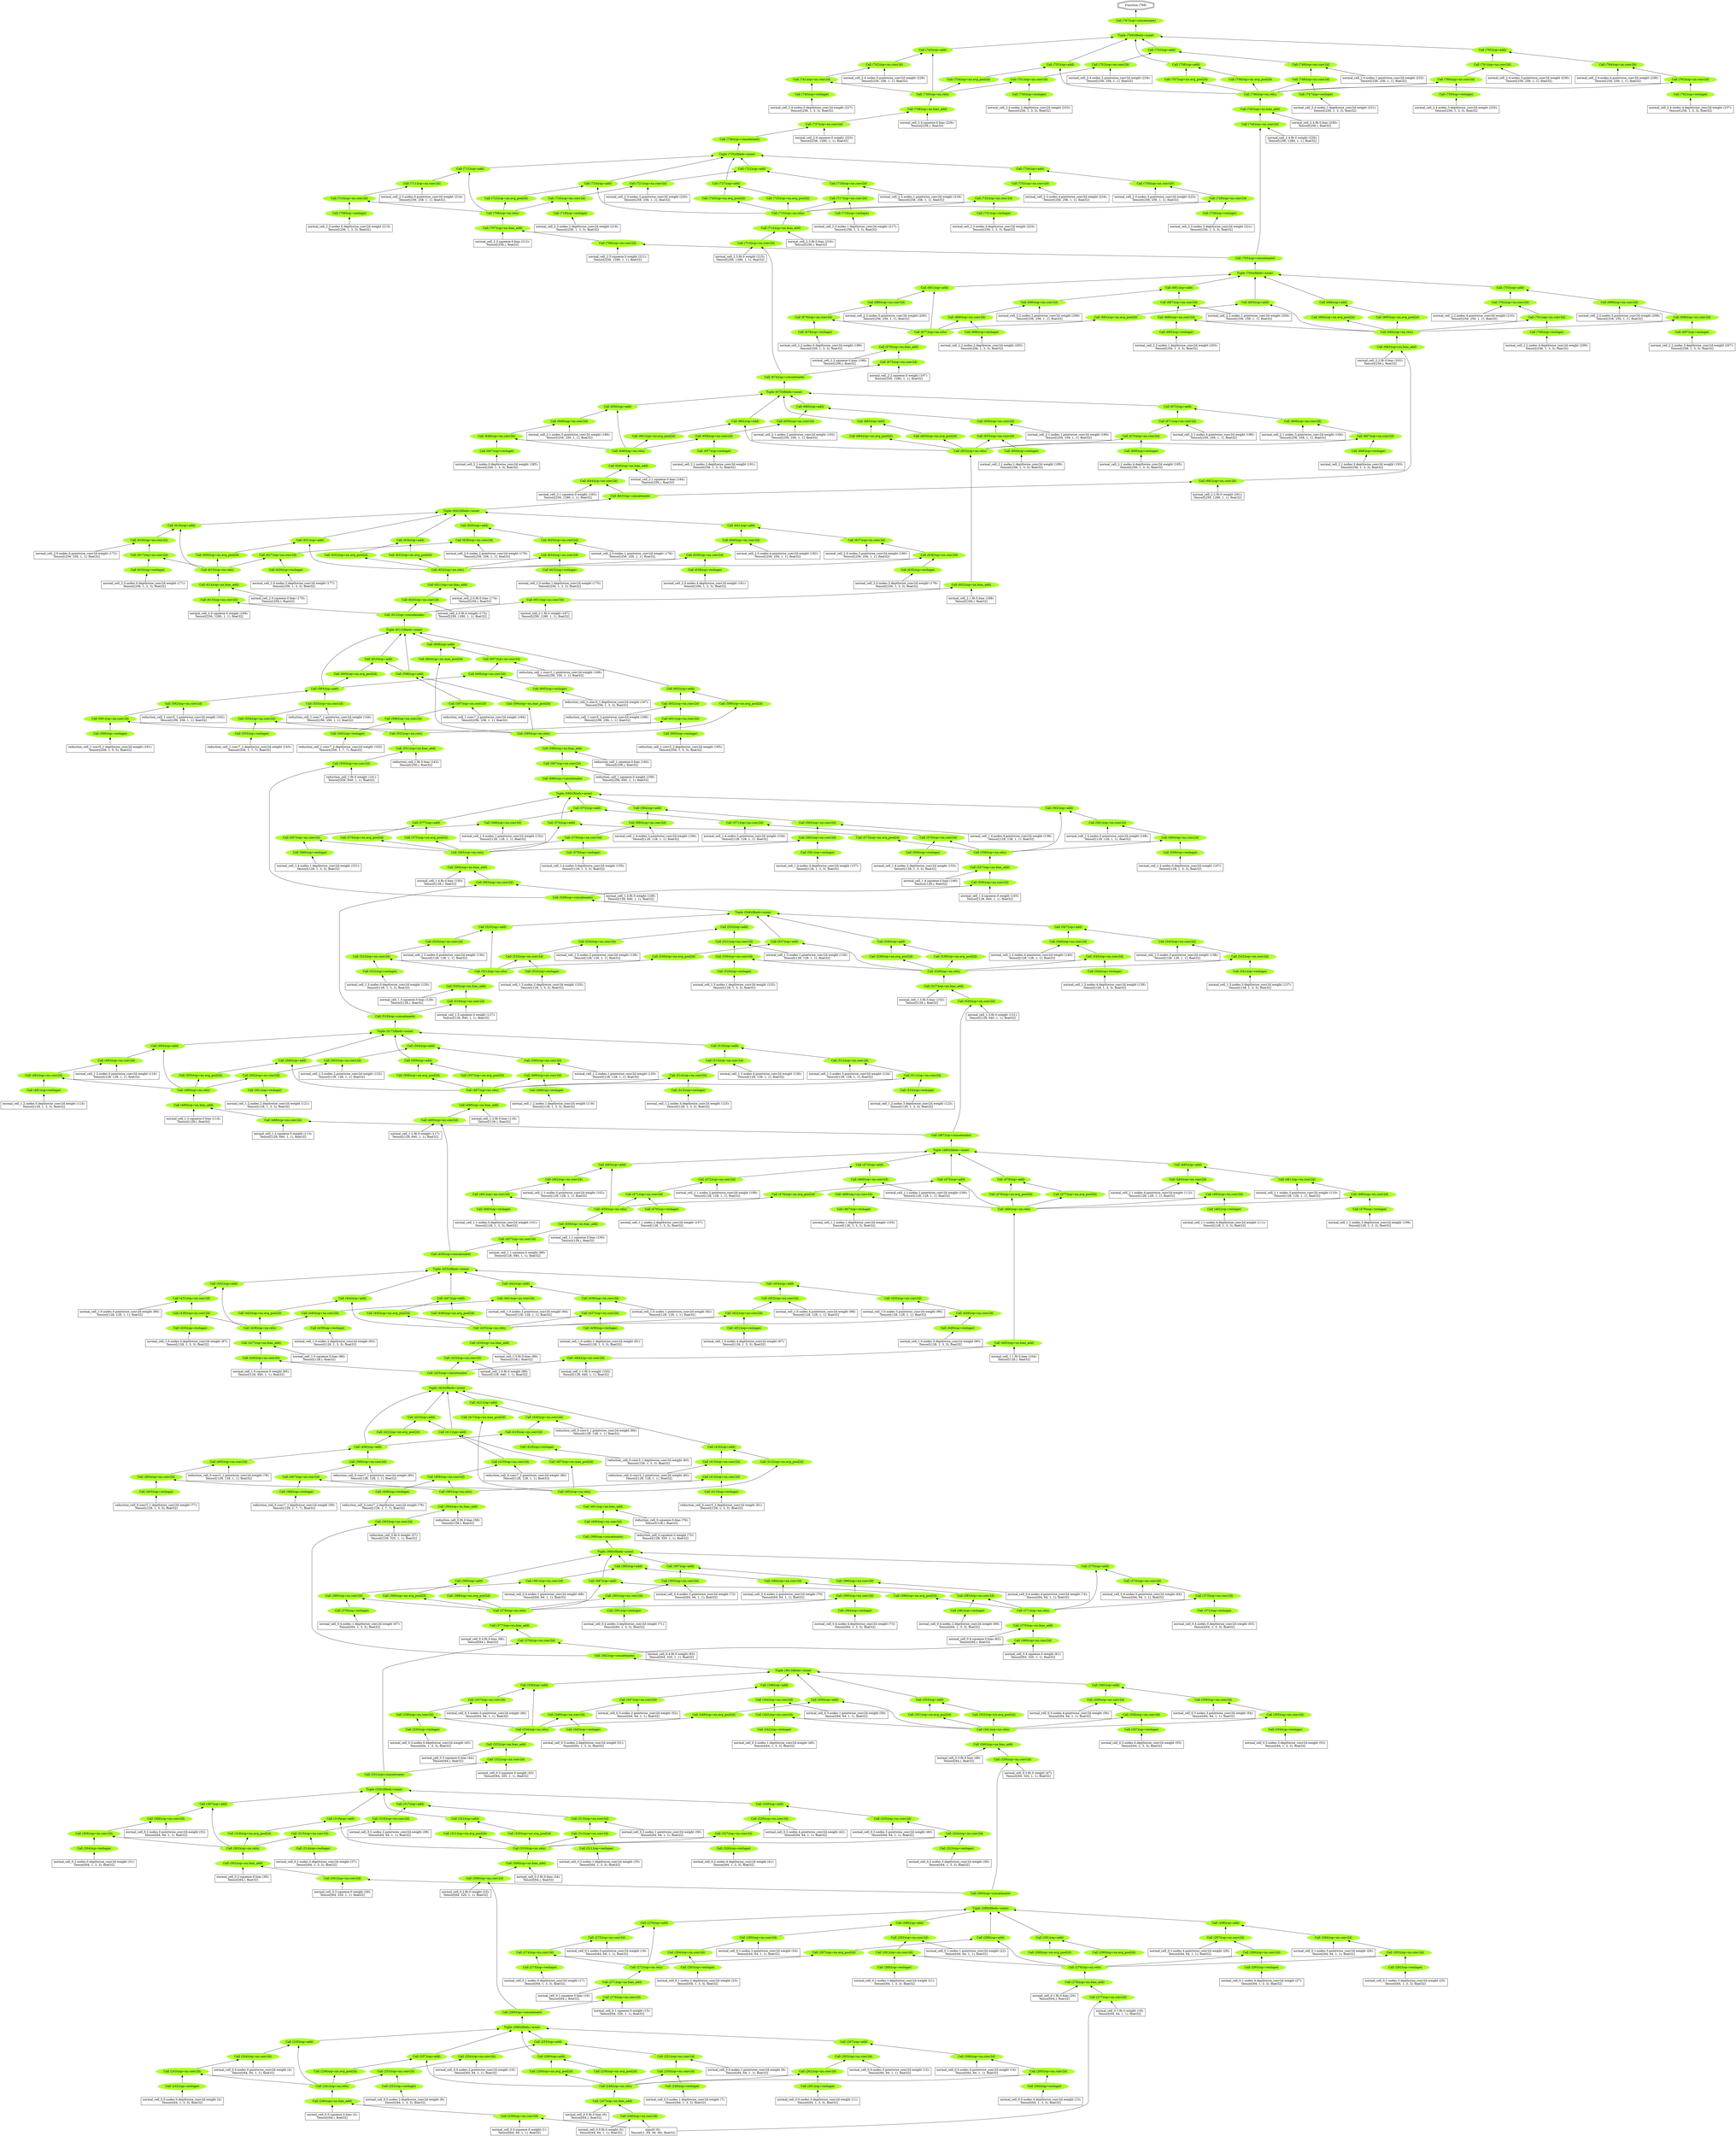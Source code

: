 digraph {
	rankdir=BT
	0 [label="input0 (0):
Tensor[(1, 64, 56, 56), float32]" shape=rectangle]
	1 [label="normal_cell_0.0.squeeze.0.weight (1):
Tensor[(64, 64, 1, 1), float32]" shape=rectangle]
	2 [label="normal_cell_0.0.squeeze.0.bias (2):
Tensor[(64,), float32]" shape=rectangle]
	3 [label="normal_cell_0.0.nodes.0.depthwise_conv2d.weight (3):
Tensor[(64, 1, 3, 3), float32]" shape=rectangle]
	4 [label="normal_cell_0.0.nodes.0.pointwise_conv2d.weight (4):
Tensor[(64, 64, 1, 1), float32]" shape=rectangle]
	5 [label="normal_cell_0.0.fit.0.weight (5):
Tensor[(64, 64, 1, 1), float32]" shape=rectangle]
	6 [label="normal_cell_0.0.fit.0.bias (6):
Tensor[(64,), float32]" shape=rectangle]
	7 [label="normal_cell_0.0.nodes.1.depthwise_conv2d.weight (7):
Tensor[(64, 1, 3, 3), float32]" shape=rectangle]
	8 [label="normal_cell_0.0.nodes.1.pointwise_conv2d.weight (8):
Tensor[(64, 64, 1, 1), float32]" shape=rectangle]
	9 [label="normal_cell_0.0.nodes.2.depthwise_conv2d.weight (9):
Tensor[(64, 1, 3, 3), float32]" shape=rectangle]
	10 [label="normal_cell_0.0.nodes.2.pointwise_conv2d.weight (10):
Tensor[(64, 64, 1, 1), float32]" shape=rectangle]
	11 [label="normal_cell_0.0.nodes.3.depthwise_conv2d.weight (11):
Tensor[(64, 1, 3, 3), float32]" shape=rectangle]
	12 [label="normal_cell_0.0.nodes.3.pointwise_conv2d.weight (12):
Tensor[(64, 64, 1, 1), float32]" shape=rectangle]
	13 [label="normal_cell_0.0.nodes.4.depthwise_conv2d.weight (13):
Tensor[(64, 1, 3, 3), float32]" shape=rectangle]
	14 [label="normal_cell_0.0.nodes.4.pointwise_conv2d.weight (14):
Tensor[(64, 64, 1, 1), float32]" shape=rectangle]
	15 [label="normal_cell_0.1.squeeze.0.weight (15):
Tensor[(64, 320, 1, 1), float32]" shape=rectangle]
	16 [label="normal_cell_0.1.squeeze.0.bias (16):
Tensor[(64,), float32]" shape=rectangle]
	17 [label="normal_cell_0.1.nodes.0.depthwise_conv2d.weight (17):
Tensor[(64, 1, 3, 3), float32]" shape=rectangle]
	18 [label="normal_cell_0.1.nodes.0.pointwise_conv2d.weight (18):
Tensor[(64, 64, 1, 1), float32]" shape=rectangle]
	19 [label="normal_cell_0.1.fit.0.weight (19):
Tensor[(64, 64, 1, 1), float32]" shape=rectangle]
	20 [label="normal_cell_0.1.fit.0.bias (20):
Tensor[(64,), float32]" shape=rectangle]
	21 [label="normal_cell_0.1.nodes.1.depthwise_conv2d.weight (21):
Tensor[(64, 1, 3, 3), float32]" shape=rectangle]
	22 [label="normal_cell_0.1.nodes.1.pointwise_conv2d.weight (22):
Tensor[(64, 64, 1, 1), float32]" shape=rectangle]
	23 [label="normal_cell_0.1.nodes.2.depthwise_conv2d.weight (23):
Tensor[(64, 1, 3, 3), float32]" shape=rectangle]
	24 [label="normal_cell_0.1.nodes.2.pointwise_conv2d.weight (24):
Tensor[(64, 64, 1, 1), float32]" shape=rectangle]
	25 [label="normal_cell_0.1.nodes.3.depthwise_conv2d.weight (25):
Tensor[(64, 1, 3, 3), float32]" shape=rectangle]
	26 [label="normal_cell_0.1.nodes.3.pointwise_conv2d.weight (26):
Tensor[(64, 64, 1, 1), float32]" shape=rectangle]
	27 [label="normal_cell_0.1.nodes.4.depthwise_conv2d.weight (27):
Tensor[(64, 1, 3, 3), float32]" shape=rectangle]
	28 [label="normal_cell_0.1.nodes.4.pointwise_conv2d.weight (28):
Tensor[(64, 64, 1, 1), float32]" shape=rectangle]
	29 [label="normal_cell_0.2.squeeze.0.weight (29):
Tensor[(64, 320, 1, 1), float32]" shape=rectangle]
	30 [label="normal_cell_0.2.squeeze.0.bias (30):
Tensor[(64,), float32]" shape=rectangle]
	31 [label="normal_cell_0.2.nodes.0.depthwise_conv2d.weight (31):
Tensor[(64, 1, 3, 3), float32]" shape=rectangle]
	32 [label="normal_cell_0.2.nodes.0.pointwise_conv2d.weight (32):
Tensor[(64, 64, 1, 1), float32]" shape=rectangle]
	33 [label="normal_cell_0.2.fit.0.weight (33):
Tensor[(64, 320, 1, 1), float32]" shape=rectangle]
	34 [label="normal_cell_0.2.fit.0.bias (34):
Tensor[(64,), float32]" shape=rectangle]
	35 [label="normal_cell_0.2.nodes.1.depthwise_conv2d.weight (35):
Tensor[(64, 1, 3, 3), float32]" shape=rectangle]
	36 [label="normal_cell_0.2.nodes.1.pointwise_conv2d.weight (36):
Tensor[(64, 64, 1, 1), float32]" shape=rectangle]
	37 [label="normal_cell_0.2.nodes.2.depthwise_conv2d.weight (37):
Tensor[(64, 1, 3, 3), float32]" shape=rectangle]
	38 [label="normal_cell_0.2.nodes.2.pointwise_conv2d.weight (38):
Tensor[(64, 64, 1, 1), float32]" shape=rectangle]
	39 [label="normal_cell_0.2.nodes.3.depthwise_conv2d.weight (39):
Tensor[(64, 1, 3, 3), float32]" shape=rectangle]
	40 [label="normal_cell_0.2.nodes.3.pointwise_conv2d.weight (40):
Tensor[(64, 64, 1, 1), float32]" shape=rectangle]
	41 [label="normal_cell_0.2.nodes.4.depthwise_conv2d.weight (41):
Tensor[(64, 1, 3, 3), float32]" shape=rectangle]
	42 [label="normal_cell_0.2.nodes.4.pointwise_conv2d.weight (42):
Tensor[(64, 64, 1, 1), float32]" shape=rectangle]
	43 [label="normal_cell_0.3.squeeze.0.weight (43):
Tensor[(64, 320, 1, 1), float32]" shape=rectangle]
	44 [label="normal_cell_0.3.squeeze.0.bias (44):
Tensor[(64,), float32]" shape=rectangle]
	45 [label="normal_cell_0.3.nodes.0.depthwise_conv2d.weight (45):
Tensor[(64, 1, 3, 3), float32]" shape=rectangle]
	46 [label="normal_cell_0.3.nodes.0.pointwise_conv2d.weight (46):
Tensor[(64, 64, 1, 1), float32]" shape=rectangle]
	47 [label="normal_cell_0.3.fit.0.weight (47):
Tensor[(64, 320, 1, 1), float32]" shape=rectangle]
	48 [label="normal_cell_0.3.fit.0.bias (48):
Tensor[(64,), float32]" shape=rectangle]
	49 [label="normal_cell_0.3.nodes.1.depthwise_conv2d.weight (49):
Tensor[(64, 1, 3, 3), float32]" shape=rectangle]
	50 [label="normal_cell_0.3.nodes.1.pointwise_conv2d.weight (50):
Tensor[(64, 64, 1, 1), float32]" shape=rectangle]
	51 [label="normal_cell_0.3.nodes.2.depthwise_conv2d.weight (51):
Tensor[(64, 1, 3, 3), float32]" shape=rectangle]
	52 [label="normal_cell_0.3.nodes.2.pointwise_conv2d.weight (52):
Tensor[(64, 64, 1, 1), float32]" shape=rectangle]
	53 [label="normal_cell_0.3.nodes.3.depthwise_conv2d.weight (53):
Tensor[(64, 1, 3, 3), float32]" shape=rectangle]
	54 [label="normal_cell_0.3.nodes.3.pointwise_conv2d.weight (54):
Tensor[(64, 64, 1, 1), float32]" shape=rectangle]
	55 [label="normal_cell_0.3.nodes.4.depthwise_conv2d.weight (55):
Tensor[(64, 1, 3, 3), float32]" shape=rectangle]
	56 [label="normal_cell_0.3.nodes.4.pointwise_conv2d.weight (56):
Tensor[(64, 64, 1, 1), float32]" shape=rectangle]
	57 [label="reduction_cell_0.fit.0.weight (57):
Tensor[(128, 320, 1, 1), float32]" shape=rectangle]
	58 [label="reduction_cell_0.fit.0.bias (58):
Tensor[(128,), float32]" shape=rectangle]
	59 [label="reduction_cell_0.conv7_1.depthwise_conv2d.weight (59):
Tensor[(128, 1, 7, 7), float32]" shape=rectangle]
	60 [label="reduction_cell_0.conv7_1.pointwise_conv2d.weight (60):
Tensor[(128, 128, 1, 1), float32]" shape=rectangle]
	61 [label="normal_cell_0.4.squeeze.0.weight (61):
Tensor[(64, 320, 1, 1), float32]" shape=rectangle]
	62 [label="normal_cell_0.4.squeeze.0.bias (62):
Tensor[(64,), float32]" shape=rectangle]
	63 [label="normal_cell_0.4.nodes.0.depthwise_conv2d.weight (63):
Tensor[(64, 1, 3, 3), float32]" shape=rectangle]
	64 [label="normal_cell_0.4.nodes.0.pointwise_conv2d.weight (64):
Tensor[(64, 64, 1, 1), float32]" shape=rectangle]
	65 [label="normal_cell_0.4.fit.0.weight (65):
Tensor[(64, 320, 1, 1), float32]" shape=rectangle]
	66 [label="normal_cell_0.4.fit.0.bias (66):
Tensor[(64,), float32]" shape=rectangle]
	67 [label="normal_cell_0.4.nodes.1.depthwise_conv2d.weight (67):
Tensor[(64, 1, 3, 3), float32]" shape=rectangle]
	68 [label="normal_cell_0.4.nodes.1.pointwise_conv2d.weight (68):
Tensor[(64, 64, 1, 1), float32]" shape=rectangle]
	69 [label="normal_cell_0.4.nodes.2.depthwise_conv2d.weight (69):
Tensor[(64, 1, 3, 3), float32]" shape=rectangle]
	70 [label="normal_cell_0.4.nodes.2.pointwise_conv2d.weight (70):
Tensor[(64, 64, 1, 1), float32]" shape=rectangle]
	71 [label="normal_cell_0.4.nodes.3.depthwise_conv2d.weight (71):
Tensor[(64, 1, 3, 3), float32]" shape=rectangle]
	72 [label="normal_cell_0.4.nodes.3.pointwise_conv2d.weight (72):
Tensor[(64, 64, 1, 1), float32]" shape=rectangle]
	73 [label="normal_cell_0.4.nodes.4.depthwise_conv2d.weight (73):
Tensor[(64, 1, 3, 3), float32]" shape=rectangle]
	74 [label="normal_cell_0.4.nodes.4.pointwise_conv2d.weight (74):
Tensor[(64, 64, 1, 1), float32]" shape=rectangle]
	75 [label="reduction_cell_0.squeeze.0.weight (75):
Tensor[(128, 320, 1, 1), float32]" shape=rectangle]
	76 [label="reduction_cell_0.squeeze.0.bias (76):
Tensor[(128,), float32]" shape=rectangle]
	77 [label="reduction_cell_0.conv5_1.depthwise_conv2d.weight (77):
Tensor[(128, 1, 5, 5), float32]" shape=rectangle]
	78 [label="reduction_cell_0.conv5_1.pointwise_conv2d.weight (78):
Tensor[(128, 128, 1, 1), float32]" shape=rectangle]
	79 [label="reduction_cell_0.conv7_2.depthwise_conv2d.weight (79):
Tensor[(128, 1, 7, 7), float32]" shape=rectangle]
	80 [label="reduction_cell_0.conv7_2.pointwise_conv2d.weight (80):
Tensor[(128, 128, 1, 1), float32]" shape=rectangle]
	81 [label="reduction_cell_0.conv5_2.depthwise_conv2d.weight (81):
Tensor[(128, 1, 5, 5), float32]" shape=rectangle]
	82 [label="reduction_cell_0.conv5_2.pointwise_conv2d.weight (82):
Tensor[(128, 128, 1, 1), float32]" shape=rectangle]
	83 [label="reduction_cell_0.conv3_1.depthwise_conv2d.weight (83):
Tensor[(128, 1, 3, 3), float32]" shape=rectangle]
	84 [label="reduction_cell_0.conv3_1.pointwise_conv2d.weight (84):
Tensor[(128, 128, 1, 1), float32]" shape=rectangle]
	85 [label="normal_cell_1.0.squeeze.0.weight (85):
Tensor[(128, 640, 1, 1), float32]" shape=rectangle]
	86 [label="normal_cell_1.0.squeeze.0.bias (86):
Tensor[(128,), float32]" shape=rectangle]
	87 [label="normal_cell_1.0.nodes.0.depthwise_conv2d.weight (87):
Tensor[(128, 1, 3, 3), float32]" shape=rectangle]
	88 [label="normal_cell_1.0.nodes.0.pointwise_conv2d.weight (88):
Tensor[(128, 128, 1, 1), float32]" shape=rectangle]
	89 [label="normal_cell_1.0.fit.0.weight (89):
Tensor[(128, 640, 1, 1), float32]" shape=rectangle]
	90 [label="normal_cell_1.0.fit.0.bias (90):
Tensor[(128,), float32]" shape=rectangle]
	91 [label="normal_cell_1.0.nodes.1.depthwise_conv2d.weight (91):
Tensor[(128, 1, 3, 3), float32]" shape=rectangle]
	92 [label="normal_cell_1.0.nodes.1.pointwise_conv2d.weight (92):
Tensor[(128, 128, 1, 1), float32]" shape=rectangle]
	93 [label="normal_cell_1.0.nodes.2.depthwise_conv2d.weight (93):
Tensor[(128, 1, 3, 3), float32]" shape=rectangle]
	94 [label="normal_cell_1.0.nodes.2.pointwise_conv2d.weight (94):
Tensor[(128, 128, 1, 1), float32]" shape=rectangle]
	95 [label="normal_cell_1.0.nodes.3.depthwise_conv2d.weight (95):
Tensor[(128, 1, 3, 3), float32]" shape=rectangle]
	96 [label="normal_cell_1.0.nodes.3.pointwise_conv2d.weight (96):
Tensor[(128, 128, 1, 1), float32]" shape=rectangle]
	97 [label="normal_cell_1.0.nodes.4.depthwise_conv2d.weight (97):
Tensor[(128, 1, 3, 3), float32]" shape=rectangle]
	98 [label="normal_cell_1.0.nodes.4.pointwise_conv2d.weight (98):
Tensor[(128, 128, 1, 1), float32]" shape=rectangle]
	99 [label="normal_cell_1.1.squeeze.0.weight (99):
Tensor[(128, 640, 1, 1), float32]" shape=rectangle]
	100 [label="normal_cell_1.1.squeeze.0.bias (100):
Tensor[(128,), float32]" shape=rectangle]
	101 [label="normal_cell_1.1.nodes.0.depthwise_conv2d.weight (101):
Tensor[(128, 1, 3, 3), float32]" shape=rectangle]
	102 [label="normal_cell_1.1.nodes.0.pointwise_conv2d.weight (102):
Tensor[(128, 128, 1, 1), float32]" shape=rectangle]
	103 [label="normal_cell_1.1.fit.0.weight (103):
Tensor[(128, 640, 1, 1), float32]" shape=rectangle]
	104 [label="normal_cell_1.1.fit.0.bias (104):
Tensor[(128,), float32]" shape=rectangle]
	105 [label="normal_cell_1.1.nodes.1.depthwise_conv2d.weight (105):
Tensor[(128, 1, 3, 3), float32]" shape=rectangle]
	106 [label="normal_cell_1.1.nodes.1.pointwise_conv2d.weight (106):
Tensor[(128, 128, 1, 1), float32]" shape=rectangle]
	107 [label="normal_cell_1.1.nodes.2.depthwise_conv2d.weight (107):
Tensor[(128, 1, 3, 3), float32]" shape=rectangle]
	108 [label="normal_cell_1.1.nodes.2.pointwise_conv2d.weight (108):
Tensor[(128, 128, 1, 1), float32]" shape=rectangle]
	109 [label="normal_cell_1.1.nodes.3.depthwise_conv2d.weight (109):
Tensor[(128, 1, 3, 3), float32]" shape=rectangle]
	110 [label="normal_cell_1.1.nodes.3.pointwise_conv2d.weight (110):
Tensor[(128, 128, 1, 1), float32]" shape=rectangle]
	111 [label="normal_cell_1.1.nodes.4.depthwise_conv2d.weight (111):
Tensor[(128, 1, 3, 3), float32]" shape=rectangle]
	112 [label="normal_cell_1.1.nodes.4.pointwise_conv2d.weight (112):
Tensor[(128, 128, 1, 1), float32]" shape=rectangle]
	113 [label="normal_cell_1.2.squeeze.0.weight (113):
Tensor[(128, 640, 1, 1), float32]" shape=rectangle]
	114 [label="normal_cell_1.2.squeeze.0.bias (114):
Tensor[(128,), float32]" shape=rectangle]
	115 [label="normal_cell_1.2.nodes.0.depthwise_conv2d.weight (115):
Tensor[(128, 1, 3, 3), float32]" shape=rectangle]
	116 [label="normal_cell_1.2.nodes.0.pointwise_conv2d.weight (116):
Tensor[(128, 128, 1, 1), float32]" shape=rectangle]
	117 [label="normal_cell_1.2.fit.0.weight (117):
Tensor[(128, 640, 1, 1), float32]" shape=rectangle]
	118 [label="normal_cell_1.2.fit.0.bias (118):
Tensor[(128,), float32]" shape=rectangle]
	119 [label="normal_cell_1.2.nodes.1.depthwise_conv2d.weight (119):
Tensor[(128, 1, 3, 3), float32]" shape=rectangle]
	120 [label="normal_cell_1.2.nodes.1.pointwise_conv2d.weight (120):
Tensor[(128, 128, 1, 1), float32]" shape=rectangle]
	121 [label="normal_cell_1.2.nodes.2.depthwise_conv2d.weight (121):
Tensor[(128, 1, 3, 3), float32]" shape=rectangle]
	122 [label="normal_cell_1.2.nodes.2.pointwise_conv2d.weight (122):
Tensor[(128, 128, 1, 1), float32]" shape=rectangle]
	123 [label="normal_cell_1.2.nodes.3.depthwise_conv2d.weight (123):
Tensor[(128, 1, 3, 3), float32]" shape=rectangle]
	124 [label="normal_cell_1.2.nodes.3.pointwise_conv2d.weight (124):
Tensor[(128, 128, 1, 1), float32]" shape=rectangle]
	125 [label="normal_cell_1.2.nodes.4.depthwise_conv2d.weight (125):
Tensor[(128, 1, 3, 3), float32]" shape=rectangle]
	126 [label="normal_cell_1.2.nodes.4.pointwise_conv2d.weight (126):
Tensor[(128, 128, 1, 1), float32]" shape=rectangle]
	127 [label="normal_cell_1.3.squeeze.0.weight (127):
Tensor[(128, 640, 1, 1), float32]" shape=rectangle]
	128 [label="normal_cell_1.3.squeeze.0.bias (128):
Tensor[(128,), float32]" shape=rectangle]
	129 [label="normal_cell_1.3.nodes.0.depthwise_conv2d.weight (129):
Tensor[(128, 1, 3, 3), float32]" shape=rectangle]
	130 [label="normal_cell_1.3.nodes.0.pointwise_conv2d.weight (130):
Tensor[(128, 128, 1, 1), float32]" shape=rectangle]
	131 [label="normal_cell_1.3.fit.0.weight (131):
Tensor[(128, 640, 1, 1), float32]" shape=rectangle]
	132 [label="normal_cell_1.3.fit.0.bias (132):
Tensor[(128,), float32]" shape=rectangle]
	133 [label="normal_cell_1.3.nodes.1.depthwise_conv2d.weight (133):
Tensor[(128, 1, 3, 3), float32]" shape=rectangle]
	134 [label="normal_cell_1.3.nodes.1.pointwise_conv2d.weight (134):
Tensor[(128, 128, 1, 1), float32]" shape=rectangle]
	135 [label="normal_cell_1.3.nodes.2.depthwise_conv2d.weight (135):
Tensor[(128, 1, 3, 3), float32]" shape=rectangle]
	136 [label="normal_cell_1.3.nodes.2.pointwise_conv2d.weight (136):
Tensor[(128, 128, 1, 1), float32]" shape=rectangle]
	137 [label="normal_cell_1.3.nodes.3.depthwise_conv2d.weight (137):
Tensor[(128, 1, 3, 3), float32]" shape=rectangle]
	138 [label="normal_cell_1.3.nodes.3.pointwise_conv2d.weight (138):
Tensor[(128, 128, 1, 1), float32]" shape=rectangle]
	139 [label="normal_cell_1.3.nodes.4.depthwise_conv2d.weight (139):
Tensor[(128, 1, 3, 3), float32]" shape=rectangle]
	140 [label="normal_cell_1.3.nodes.4.pointwise_conv2d.weight (140):
Tensor[(128, 128, 1, 1), float32]" shape=rectangle]
	141 [label="reduction_cell_1.fit.0.weight (141):
Tensor[(256, 640, 1, 1), float32]" shape=rectangle]
	142 [label="reduction_cell_1.fit.0.bias (142):
Tensor[(256,), float32]" shape=rectangle]
	143 [label="reduction_cell_1.conv7_1.depthwise_conv2d.weight (143):
Tensor[(256, 1, 7, 7), float32]" shape=rectangle]
	144 [label="reduction_cell_1.conv7_1.pointwise_conv2d.weight (144):
Tensor[(256, 256, 1, 1), float32]" shape=rectangle]
	145 [label="normal_cell_1.4.squeeze.0.weight (145):
Tensor[(128, 640, 1, 1), float32]" shape=rectangle]
	146 [label="normal_cell_1.4.squeeze.0.bias (146):
Tensor[(128,), float32]" shape=rectangle]
	147 [label="normal_cell_1.4.nodes.0.depthwise_conv2d.weight (147):
Tensor[(128, 1, 3, 3), float32]" shape=rectangle]
	148 [label="normal_cell_1.4.nodes.0.pointwise_conv2d.weight (148):
Tensor[(128, 128, 1, 1), float32]" shape=rectangle]
	149 [label="normal_cell_1.4.fit.0.weight (149):
Tensor[(128, 640, 1, 1), float32]" shape=rectangle]
	150 [label="normal_cell_1.4.fit.0.bias (150):
Tensor[(128,), float32]" shape=rectangle]
	151 [label="normal_cell_1.4.nodes.1.depthwise_conv2d.weight (151):
Tensor[(128, 1, 3, 3), float32]" shape=rectangle]
	152 [label="normal_cell_1.4.nodes.1.pointwise_conv2d.weight (152):
Tensor[(128, 128, 1, 1), float32]" shape=rectangle]
	153 [label="normal_cell_1.4.nodes.2.depthwise_conv2d.weight (153):
Tensor[(128, 1, 3, 3), float32]" shape=rectangle]
	154 [label="normal_cell_1.4.nodes.2.pointwise_conv2d.weight (154):
Tensor[(128, 128, 1, 1), float32]" shape=rectangle]
	155 [label="normal_cell_1.4.nodes.3.depthwise_conv2d.weight (155):
Tensor[(128, 1, 3, 3), float32]" shape=rectangle]
	156 [label="normal_cell_1.4.nodes.3.pointwise_conv2d.weight (156):
Tensor[(128, 128, 1, 1), float32]" shape=rectangle]
	157 [label="normal_cell_1.4.nodes.4.depthwise_conv2d.weight (157):
Tensor[(128, 1, 3, 3), float32]" shape=rectangle]
	158 [label="normal_cell_1.4.nodes.4.pointwise_conv2d.weight (158):
Tensor[(128, 128, 1, 1), float32]" shape=rectangle]
	159 [label="reduction_cell_1.squeeze.0.weight (159):
Tensor[(256, 640, 1, 1), float32]" shape=rectangle]
	160 [label="reduction_cell_1.squeeze.0.bias (160):
Tensor[(256,), float32]" shape=rectangle]
	161 [label="reduction_cell_1.conv5_1.depthwise_conv2d.weight (161):
Tensor[(256, 1, 5, 5), float32]" shape=rectangle]
	162 [label="reduction_cell_1.conv5_1.pointwise_conv2d.weight (162):
Tensor[(256, 256, 1, 1), float32]" shape=rectangle]
	163 [label="reduction_cell_1.conv7_2.depthwise_conv2d.weight (163):
Tensor[(256, 1, 7, 7), float32]" shape=rectangle]
	164 [label="reduction_cell_1.conv7_2.pointwise_conv2d.weight (164):
Tensor[(256, 256, 1, 1), float32]" shape=rectangle]
	165 [label="reduction_cell_1.conv5_2.depthwise_conv2d.weight (165):
Tensor[(256, 1, 5, 5), float32]" shape=rectangle]
	166 [label="reduction_cell_1.conv5_2.pointwise_conv2d.weight (166):
Tensor[(256, 256, 1, 1), float32]" shape=rectangle]
	167 [label="reduction_cell_1.conv3_1.depthwise_conv2d.weight (167):
Tensor[(256, 1, 3, 3), float32]" shape=rectangle]
	168 [label="reduction_cell_1.conv3_1.pointwise_conv2d.weight (168):
Tensor[(256, 256, 1, 1), float32]" shape=rectangle]
	169 [label="normal_cell_2.0.squeeze.0.weight (169):
Tensor[(256, 1280, 1, 1), float32]" shape=rectangle]
	170 [label="normal_cell_2.0.squeeze.0.bias (170):
Tensor[(256,), float32]" shape=rectangle]
	171 [label="normal_cell_2.0.nodes.0.depthwise_conv2d.weight (171):
Tensor[(256, 1, 3, 3), float32]" shape=rectangle]
	172 [label="normal_cell_2.0.nodes.0.pointwise_conv2d.weight (172):
Tensor[(256, 256, 1, 1), float32]" shape=rectangle]
	173 [label="normal_cell_2.0.fit.0.weight (173):
Tensor[(256, 1280, 1, 1), float32]" shape=rectangle]
	174 [label="normal_cell_2.0.fit.0.bias (174):
Tensor[(256,), float32]" shape=rectangle]
	175 [label="normal_cell_2.0.nodes.1.depthwise_conv2d.weight (175):
Tensor[(256, 1, 3, 3), float32]" shape=rectangle]
	176 [label="normal_cell_2.0.nodes.1.pointwise_conv2d.weight (176):
Tensor[(256, 256, 1, 1), float32]" shape=rectangle]
	177 [label="normal_cell_2.0.nodes.2.depthwise_conv2d.weight (177):
Tensor[(256, 1, 3, 3), float32]" shape=rectangle]
	178 [label="normal_cell_2.0.nodes.2.pointwise_conv2d.weight (178):
Tensor[(256, 256, 1, 1), float32]" shape=rectangle]
	179 [label="normal_cell_2.0.nodes.3.depthwise_conv2d.weight (179):
Tensor[(256, 1, 3, 3), float32]" shape=rectangle]
	180 [label="normal_cell_2.0.nodes.3.pointwise_conv2d.weight (180):
Tensor[(256, 256, 1, 1), float32]" shape=rectangle]
	181 [label="normal_cell_2.0.nodes.4.depthwise_conv2d.weight (181):
Tensor[(256, 1, 3, 3), float32]" shape=rectangle]
	182 [label="normal_cell_2.0.nodes.4.pointwise_conv2d.weight (182):
Tensor[(256, 256, 1, 1), float32]" shape=rectangle]
	183 [label="normal_cell_2.1.squeeze.0.weight (183):
Tensor[(256, 1280, 1, 1), float32]" shape=rectangle]
	184 [label="normal_cell_2.1.squeeze.0.bias (184):
Tensor[(256,), float32]" shape=rectangle]
	185 [label="normal_cell_2.1.nodes.0.depthwise_conv2d.weight (185):
Tensor[(256, 1, 3, 3), float32]" shape=rectangle]
	186 [label="normal_cell_2.1.nodes.0.pointwise_conv2d.weight (186):
Tensor[(256, 256, 1, 1), float32]" shape=rectangle]
	187 [label="normal_cell_2.1.fit.0.weight (187):
Tensor[(256, 1280, 1, 1), float32]" shape=rectangle]
	188 [label="normal_cell_2.1.fit.0.bias (188):
Tensor[(256,), float32]" shape=rectangle]
	189 [label="normal_cell_2.1.nodes.1.depthwise_conv2d.weight (189):
Tensor[(256, 1, 3, 3), float32]" shape=rectangle]
	190 [label="normal_cell_2.1.nodes.1.pointwise_conv2d.weight (190):
Tensor[(256, 256, 1, 1), float32]" shape=rectangle]
	191 [label="normal_cell_2.1.nodes.2.depthwise_conv2d.weight (191):
Tensor[(256, 1, 3, 3), float32]" shape=rectangle]
	192 [label="normal_cell_2.1.nodes.2.pointwise_conv2d.weight (192):
Tensor[(256, 256, 1, 1), float32]" shape=rectangle]
	193 [label="normal_cell_2.1.nodes.3.depthwise_conv2d.weight (193):
Tensor[(256, 1, 3, 3), float32]" shape=rectangle]
	194 [label="normal_cell_2.1.nodes.3.pointwise_conv2d.weight (194):
Tensor[(256, 256, 1, 1), float32]" shape=rectangle]
	195 [label="normal_cell_2.1.nodes.4.depthwise_conv2d.weight (195):
Tensor[(256, 1, 3, 3), float32]" shape=rectangle]
	196 [label="normal_cell_2.1.nodes.4.pointwise_conv2d.weight (196):
Tensor[(256, 256, 1, 1), float32]" shape=rectangle]
	197 [label="normal_cell_2.2.squeeze.0.weight (197):
Tensor[(256, 1280, 1, 1), float32]" shape=rectangle]
	198 [label="normal_cell_2.2.squeeze.0.bias (198):
Tensor[(256,), float32]" shape=rectangle]
	199 [label="normal_cell_2.2.nodes.0.depthwise_conv2d.weight (199):
Tensor[(256, 1, 3, 3), float32]" shape=rectangle]
	200 [label="normal_cell_2.2.nodes.0.pointwise_conv2d.weight (200):
Tensor[(256, 256, 1, 1), float32]" shape=rectangle]
	201 [label="normal_cell_2.2.fit.0.weight (201):
Tensor[(256, 1280, 1, 1), float32]" shape=rectangle]
	202 [label="normal_cell_2.2.fit.0.bias (202):
Tensor[(256,), float32]" shape=rectangle]
	203 [label="normal_cell_2.2.nodes.1.depthwise_conv2d.weight (203):
Tensor[(256, 1, 3, 3), float32]" shape=rectangle]
	204 [label="normal_cell_2.2.nodes.1.pointwise_conv2d.weight (204):
Tensor[(256, 256, 1, 1), float32]" shape=rectangle]
	205 [label="normal_cell_2.2.nodes.2.depthwise_conv2d.weight (205):
Tensor[(256, 1, 3, 3), float32]" shape=rectangle]
	206 [label="normal_cell_2.2.nodes.2.pointwise_conv2d.weight (206):
Tensor[(256, 256, 1, 1), float32]" shape=rectangle]
	207 [label="normal_cell_2.2.nodes.3.depthwise_conv2d.weight (207):
Tensor[(256, 1, 3, 3), float32]" shape=rectangle]
	208 [label="normal_cell_2.2.nodes.3.pointwise_conv2d.weight (208):
Tensor[(256, 256, 1, 1), float32]" shape=rectangle]
	209 [label="normal_cell_2.2.nodes.4.depthwise_conv2d.weight (209):
Tensor[(256, 1, 3, 3), float32]" shape=rectangle]
	210 [label="normal_cell_2.2.nodes.4.pointwise_conv2d.weight (210):
Tensor[(256, 256, 1, 1), float32]" shape=rectangle]
	211 [label="normal_cell_2.3.squeeze.0.weight (211):
Tensor[(256, 1280, 1, 1), float32]" shape=rectangle]
	212 [label="normal_cell_2.3.squeeze.0.bias (212):
Tensor[(256,), float32]" shape=rectangle]
	213 [label="normal_cell_2.3.nodes.0.depthwise_conv2d.weight (213):
Tensor[(256, 1, 3, 3), float32]" shape=rectangle]
	214 [label="normal_cell_2.3.nodes.0.pointwise_conv2d.weight (214):
Tensor[(256, 256, 1, 1), float32]" shape=rectangle]
	215 [label="normal_cell_2.3.fit.0.weight (215):
Tensor[(256, 1280, 1, 1), float32]" shape=rectangle]
	216 [label="normal_cell_2.3.fit.0.bias (216):
Tensor[(256,), float32]" shape=rectangle]
	217 [label="normal_cell_2.3.nodes.1.depthwise_conv2d.weight (217):
Tensor[(256, 1, 3, 3), float32]" shape=rectangle]
	218 [label="normal_cell_2.3.nodes.1.pointwise_conv2d.weight (218):
Tensor[(256, 256, 1, 1), float32]" shape=rectangle]
	219 [label="normal_cell_2.3.nodes.2.depthwise_conv2d.weight (219):
Tensor[(256, 1, 3, 3), float32]" shape=rectangle]
	220 [label="normal_cell_2.3.nodes.2.pointwise_conv2d.weight (220):
Tensor[(256, 256, 1, 1), float32]" shape=rectangle]
	221 [label="normal_cell_2.3.nodes.3.depthwise_conv2d.weight (221):
Tensor[(256, 1, 3, 3), float32]" shape=rectangle]
	222 [label="normal_cell_2.3.nodes.3.pointwise_conv2d.weight (222):
Tensor[(256, 256, 1, 1), float32]" shape=rectangle]
	223 [label="normal_cell_2.3.nodes.4.depthwise_conv2d.weight (223):
Tensor[(256, 1, 3, 3), float32]" shape=rectangle]
	224 [label="normal_cell_2.3.nodes.4.pointwise_conv2d.weight (224):
Tensor[(256, 256, 1, 1), float32]" shape=rectangle]
	225 [label="normal_cell_2.4.squeeze.0.weight (225):
Tensor[(256, 1280, 1, 1), float32]" shape=rectangle]
	226 [label="normal_cell_2.4.squeeze.0.bias (226):
Tensor[(256,), float32]" shape=rectangle]
	227 [label="normal_cell_2.4.nodes.0.depthwise_conv2d.weight (227):
Tensor[(256, 1, 3, 3), float32]" shape=rectangle]
	228 [label="normal_cell_2.4.nodes.0.pointwise_conv2d.weight (228):
Tensor[(256, 256, 1, 1), float32]" shape=rectangle]
	229 [label="normal_cell_2.4.fit.0.weight (229):
Tensor[(256, 1280, 1, 1), float32]" shape=rectangle]
	230 [label="normal_cell_2.4.fit.0.bias (230):
Tensor[(256,), float32]" shape=rectangle]
	231 [label="normal_cell_2.4.nodes.1.depthwise_conv2d.weight (231):
Tensor[(256, 1, 3, 3), float32]" shape=rectangle]
	232 [label="normal_cell_2.4.nodes.1.pointwise_conv2d.weight (232):
Tensor[(256, 256, 1, 1), float32]" shape=rectangle]
	233 [label="normal_cell_2.4.nodes.2.depthwise_conv2d.weight (233):
Tensor[(256, 1, 3, 3), float32]" shape=rectangle]
	234 [label="normal_cell_2.4.nodes.2.pointwise_conv2d.weight (234):
Tensor[(256, 256, 1, 1), float32]" shape=rectangle]
	235 [label="normal_cell_2.4.nodes.3.depthwise_conv2d.weight (235):
Tensor[(256, 1, 3, 3), float32]" shape=rectangle]
	236 [label="normal_cell_2.4.nodes.3.pointwise_conv2d.weight (236):
Tensor[(256, 256, 1, 1), float32]" shape=rectangle]
	237 [label="normal_cell_2.4.nodes.4.depthwise_conv2d.weight (237):
Tensor[(256, 1, 3, 3), float32]" shape=rectangle]
	238 [label="normal_cell_2.4.nodes.4.pointwise_conv2d.weight (238):
Tensor[(256, 256, 1, 1), float32]" shape=rectangle]
	239 [label="Call (239)(op=nn.conv2d)" color=greenyellow shape=ellipse style=filled]
	0 -> 239
	1 -> 239
	240 [label="Call (240)(op=nn.bias_add)" color=greenyellow shape=ellipse style=filled]
	239 -> 240
	2 -> 240
	241 [label="Call (241)(op=nn.relu)" color=greenyellow shape=ellipse style=filled]
	240 -> 241
	242 [label="Call (242)(op=reshape)" color=greenyellow shape=ellipse style=filled]
	3 -> 242
	243 [label="Call (243)(op=nn.conv2d)" color=greenyellow shape=ellipse style=filled]
	241 -> 243
	242 -> 243
	244 [label="Call (244)(op=nn.conv2d)" color=greenyellow shape=ellipse style=filled]
	243 -> 244
	4 -> 244
	245 [label="Call (245)(op=add)" color=greenyellow shape=ellipse style=filled]
	244 -> 245
	241 -> 245
	246 [label="Call (246)(op=nn.conv2d)" color=greenyellow shape=ellipse style=filled]
	0 -> 246
	5 -> 246
	247 [label="Call (247)(op=nn.bias_add)" color=greenyellow shape=ellipse style=filled]
	246 -> 247
	6 -> 247
	248 [label="Call (248)(op=nn.relu)" color=greenyellow shape=ellipse style=filled]
	247 -> 248
	249 [label="Call (249)(op=reshape)" color=greenyellow shape=ellipse style=filled]
	7 -> 249
	250 [label="Call (250)(op=nn.conv2d)" color=greenyellow shape=ellipse style=filled]
	248 -> 250
	249 -> 250
	251 [label="Call (251)(op=nn.conv2d)" color=greenyellow shape=ellipse style=filled]
	250 -> 251
	8 -> 251
	252 [label="Call (252)(op=reshape)" color=greenyellow shape=ellipse style=filled]
	9 -> 252
	253 [label="Call (253)(op=nn.conv2d)" color=greenyellow shape=ellipse style=filled]
	241 -> 253
	252 -> 253
	254 [label="Call (254)(op=nn.conv2d)" color=greenyellow shape=ellipse style=filled]
	253 -> 254
	10 -> 254
	255 [label="Call (255)(op=add)" color=greenyellow shape=ellipse style=filled]
	251 -> 255
	254 -> 255
	256 [label="Call (256)(op=nn.avg_pool2d)" color=greenyellow shape=ellipse style=filled]
	241 -> 256
	257 [label="Call (257)(op=add)" color=greenyellow shape=ellipse style=filled]
	256 -> 257
	248 -> 257
	258 [label="Call (258)(op=nn.avg_pool2d)" color=greenyellow shape=ellipse style=filled]
	248 -> 258
	259 [label="Call (259)(op=nn.avg_pool2d)" color=greenyellow shape=ellipse style=filled]
	248 -> 259
	260 [label="Call (260)(op=add)" color=greenyellow shape=ellipse style=filled]
	258 -> 260
	259 -> 260
	261 [label="Call (261)(op=reshape)" color=greenyellow shape=ellipse style=filled]
	11 -> 261
	262 [label="Call (262)(op=nn.conv2d)" color=greenyellow shape=ellipse style=filled]
	248 -> 262
	261 -> 262
	263 [label="Call (263)(op=nn.conv2d)" color=greenyellow shape=ellipse style=filled]
	262 -> 263
	12 -> 263
	264 [label="Call (264)(op=reshape)" color=greenyellow shape=ellipse style=filled]
	13 -> 264
	265 [label="Call (265)(op=nn.conv2d)" color=greenyellow shape=ellipse style=filled]
	248 -> 265
	264 -> 265
	266 [label="Call (266)(op=nn.conv2d)" color=greenyellow shape=ellipse style=filled]
	265 -> 266
	14 -> 266
	267 [label="Call (267)(op=add)" color=greenyellow shape=ellipse style=filled]
	263 -> 267
	266 -> 267
	268 [label="Tuple (268)(fileds=none)" color=greenyellow shape=ellipse style=filled]
	245 -> 268
	255 -> 268
	257 -> 268
	260 -> 268
	267 -> 268
	269 [label="Call (269)(op=concatenate)" color=greenyellow shape=ellipse style=filled]
	268 -> 269
	270 [label="Call (270)(op=nn.conv2d)" color=greenyellow shape=ellipse style=filled]
	269 -> 270
	15 -> 270
	271 [label="Call (271)(op=nn.bias_add)" color=greenyellow shape=ellipse style=filled]
	270 -> 271
	16 -> 271
	272 [label="Call (272)(op=nn.relu)" color=greenyellow shape=ellipse style=filled]
	271 -> 272
	273 [label="Call (273)(op=reshape)" color=greenyellow shape=ellipse style=filled]
	17 -> 273
	274 [label="Call (274)(op=nn.conv2d)" color=greenyellow shape=ellipse style=filled]
	272 -> 274
	273 -> 274
	275 [label="Call (275)(op=nn.conv2d)" color=greenyellow shape=ellipse style=filled]
	274 -> 275
	18 -> 275
	276 [label="Call (276)(op=add)" color=greenyellow shape=ellipse style=filled]
	275 -> 276
	272 -> 276
	277 [label="Call (277)(op=nn.conv2d)" color=greenyellow shape=ellipse style=filled]
	0 -> 277
	19 -> 277
	278 [label="Call (278)(op=nn.bias_add)" color=greenyellow shape=ellipse style=filled]
	277 -> 278
	20 -> 278
	279 [label="Call (279)(op=nn.relu)" color=greenyellow shape=ellipse style=filled]
	278 -> 279
	280 [label="Call (280)(op=reshape)" color=greenyellow shape=ellipse style=filled]
	21 -> 280
	281 [label="Call (281)(op=nn.conv2d)" color=greenyellow shape=ellipse style=filled]
	279 -> 281
	280 -> 281
	282 [label="Call (282)(op=nn.conv2d)" color=greenyellow shape=ellipse style=filled]
	281 -> 282
	22 -> 282
	283 [label="Call (283)(op=reshape)" color=greenyellow shape=ellipse style=filled]
	23 -> 283
	284 [label="Call (284)(op=nn.conv2d)" color=greenyellow shape=ellipse style=filled]
	272 -> 284
	283 -> 284
	285 [label="Call (285)(op=nn.conv2d)" color=greenyellow shape=ellipse style=filled]
	284 -> 285
	24 -> 285
	286 [label="Call (286)(op=add)" color=greenyellow shape=ellipse style=filled]
	282 -> 286
	285 -> 286
	287 [label="Call (287)(op=nn.avg_pool2d)" color=greenyellow shape=ellipse style=filled]
	272 -> 287
	288 [label="Call (288)(op=add)" color=greenyellow shape=ellipse style=filled]
	287 -> 288
	279 -> 288
	289 [label="Call (289)(op=nn.avg_pool2d)" color=greenyellow shape=ellipse style=filled]
	279 -> 289
	290 [label="Call (290)(op=nn.avg_pool2d)" color=greenyellow shape=ellipse style=filled]
	279 -> 290
	291 [label="Call (291)(op=add)" color=greenyellow shape=ellipse style=filled]
	289 -> 291
	290 -> 291
	292 [label="Call (292)(op=reshape)" color=greenyellow shape=ellipse style=filled]
	25 -> 292
	293 [label="Call (293)(op=nn.conv2d)" color=greenyellow shape=ellipse style=filled]
	279 -> 293
	292 -> 293
	294 [label="Call (294)(op=nn.conv2d)" color=greenyellow shape=ellipse style=filled]
	293 -> 294
	26 -> 294
	295 [label="Call (295)(op=reshape)" color=greenyellow shape=ellipse style=filled]
	27 -> 295
	296 [label="Call (296)(op=nn.conv2d)" color=greenyellow shape=ellipse style=filled]
	279 -> 296
	295 -> 296
	297 [label="Call (297)(op=nn.conv2d)" color=greenyellow shape=ellipse style=filled]
	296 -> 297
	28 -> 297
	298 [label="Call (298)(op=add)" color=greenyellow shape=ellipse style=filled]
	294 -> 298
	297 -> 298
	299 [label="Tuple (299)(fileds=none)" color=greenyellow shape=ellipse style=filled]
	276 -> 299
	286 -> 299
	288 -> 299
	291 -> 299
	298 -> 299
	300 [label="Call (300)(op=concatenate)" color=greenyellow shape=ellipse style=filled]
	299 -> 300
	301 [label="Call (301)(op=nn.conv2d)" color=greenyellow shape=ellipse style=filled]
	300 -> 301
	29 -> 301
	302 [label="Call (302)(op=nn.bias_add)" color=greenyellow shape=ellipse style=filled]
	301 -> 302
	30 -> 302
	303 [label="Call (303)(op=nn.relu)" color=greenyellow shape=ellipse style=filled]
	302 -> 303
	304 [label="Call (304)(op=reshape)" color=greenyellow shape=ellipse style=filled]
	31 -> 304
	305 [label="Call (305)(op=nn.conv2d)" color=greenyellow shape=ellipse style=filled]
	303 -> 305
	304 -> 305
	306 [label="Call (306)(op=nn.conv2d)" color=greenyellow shape=ellipse style=filled]
	305 -> 306
	32 -> 306
	307 [label="Call (307)(op=add)" color=greenyellow shape=ellipse style=filled]
	306 -> 307
	303 -> 307
	308 [label="Call (308)(op=nn.conv2d)" color=greenyellow shape=ellipse style=filled]
	269 -> 308
	33 -> 308
	309 [label="Call (309)(op=nn.bias_add)" color=greenyellow shape=ellipse style=filled]
	308 -> 309
	34 -> 309
	310 [label="Call (310)(op=nn.relu)" color=greenyellow shape=ellipse style=filled]
	309 -> 310
	311 [label="Call (311)(op=reshape)" color=greenyellow shape=ellipse style=filled]
	35 -> 311
	312 [label="Call (312)(op=nn.conv2d)" color=greenyellow shape=ellipse style=filled]
	310 -> 312
	311 -> 312
	313 [label="Call (313)(op=nn.conv2d)" color=greenyellow shape=ellipse style=filled]
	312 -> 313
	36 -> 313
	314 [label="Call (314)(op=reshape)" color=greenyellow shape=ellipse style=filled]
	37 -> 314
	315 [label="Call (315)(op=nn.conv2d)" color=greenyellow shape=ellipse style=filled]
	303 -> 315
	314 -> 315
	316 [label="Call (316)(op=nn.conv2d)" color=greenyellow shape=ellipse style=filled]
	315 -> 316
	38 -> 316
	317 [label="Call (317)(op=add)" color=greenyellow shape=ellipse style=filled]
	313 -> 317
	316 -> 317
	318 [label="Call (318)(op=nn.avg_pool2d)" color=greenyellow shape=ellipse style=filled]
	303 -> 318
	319 [label="Call (319)(op=add)" color=greenyellow shape=ellipse style=filled]
	318 -> 319
	310 -> 319
	320 [label="Call (320)(op=nn.avg_pool2d)" color=greenyellow shape=ellipse style=filled]
	310 -> 320
	321 [label="Call (321)(op=nn.avg_pool2d)" color=greenyellow shape=ellipse style=filled]
	310 -> 321
	322 [label="Call (322)(op=add)" color=greenyellow shape=ellipse style=filled]
	320 -> 322
	321 -> 322
	323 [label="Call (323)(op=reshape)" color=greenyellow shape=ellipse style=filled]
	39 -> 323
	324 [label="Call (324)(op=nn.conv2d)" color=greenyellow shape=ellipse style=filled]
	310 -> 324
	323 -> 324
	325 [label="Call (325)(op=nn.conv2d)" color=greenyellow shape=ellipse style=filled]
	324 -> 325
	40 -> 325
	326 [label="Call (326)(op=reshape)" color=greenyellow shape=ellipse style=filled]
	41 -> 326
	327 [label="Call (327)(op=nn.conv2d)" color=greenyellow shape=ellipse style=filled]
	310 -> 327
	326 -> 327
	328 [label="Call (328)(op=nn.conv2d)" color=greenyellow shape=ellipse style=filled]
	327 -> 328
	42 -> 328
	329 [label="Call (329)(op=add)" color=greenyellow shape=ellipse style=filled]
	325 -> 329
	328 -> 329
	330 [label="Tuple (330)(fileds=none)" color=greenyellow shape=ellipse style=filled]
	307 -> 330
	317 -> 330
	319 -> 330
	322 -> 330
	329 -> 330
	331 [label="Call (331)(op=concatenate)" color=greenyellow shape=ellipse style=filled]
	330 -> 331
	332 [label="Call (332)(op=nn.conv2d)" color=greenyellow shape=ellipse style=filled]
	331 -> 332
	43 -> 332
	333 [label="Call (333)(op=nn.bias_add)" color=greenyellow shape=ellipse style=filled]
	332 -> 333
	44 -> 333
	334 [label="Call (334)(op=nn.relu)" color=greenyellow shape=ellipse style=filled]
	333 -> 334
	335 [label="Call (335)(op=reshape)" color=greenyellow shape=ellipse style=filled]
	45 -> 335
	336 [label="Call (336)(op=nn.conv2d)" color=greenyellow shape=ellipse style=filled]
	334 -> 336
	335 -> 336
	337 [label="Call (337)(op=nn.conv2d)" color=greenyellow shape=ellipse style=filled]
	336 -> 337
	46 -> 337
	338 [label="Call (338)(op=add)" color=greenyellow shape=ellipse style=filled]
	337 -> 338
	334 -> 338
	339 [label="Call (339)(op=nn.conv2d)" color=greenyellow shape=ellipse style=filled]
	300 -> 339
	47 -> 339
	340 [label="Call (340)(op=nn.bias_add)" color=greenyellow shape=ellipse style=filled]
	339 -> 340
	48 -> 340
	341 [label="Call (341)(op=nn.relu)" color=greenyellow shape=ellipse style=filled]
	340 -> 341
	342 [label="Call (342)(op=reshape)" color=greenyellow shape=ellipse style=filled]
	49 -> 342
	343 [label="Call (343)(op=nn.conv2d)" color=greenyellow shape=ellipse style=filled]
	341 -> 343
	342 -> 343
	344 [label="Call (344)(op=nn.conv2d)" color=greenyellow shape=ellipse style=filled]
	343 -> 344
	50 -> 344
	345 [label="Call (345)(op=reshape)" color=greenyellow shape=ellipse style=filled]
	51 -> 345
	346 [label="Call (346)(op=nn.conv2d)" color=greenyellow shape=ellipse style=filled]
	334 -> 346
	345 -> 346
	347 [label="Call (347)(op=nn.conv2d)" color=greenyellow shape=ellipse style=filled]
	346 -> 347
	52 -> 347
	348 [label="Call (348)(op=add)" color=greenyellow shape=ellipse style=filled]
	344 -> 348
	347 -> 348
	349 [label="Call (349)(op=nn.avg_pool2d)" color=greenyellow shape=ellipse style=filled]
	334 -> 349
	350 [label="Call (350)(op=add)" color=greenyellow shape=ellipse style=filled]
	349 -> 350
	341 -> 350
	351 [label="Call (351)(op=nn.avg_pool2d)" color=greenyellow shape=ellipse style=filled]
	341 -> 351
	352 [label="Call (352)(op=nn.avg_pool2d)" color=greenyellow shape=ellipse style=filled]
	341 -> 352
	353 [label="Call (353)(op=add)" color=greenyellow shape=ellipse style=filled]
	351 -> 353
	352 -> 353
	354 [label="Call (354)(op=reshape)" color=greenyellow shape=ellipse style=filled]
	53 -> 354
	355 [label="Call (355)(op=nn.conv2d)" color=greenyellow shape=ellipse style=filled]
	341 -> 355
	354 -> 355
	356 [label="Call (356)(op=nn.conv2d)" color=greenyellow shape=ellipse style=filled]
	355 -> 356
	54 -> 356
	357 [label="Call (357)(op=reshape)" color=greenyellow shape=ellipse style=filled]
	55 -> 357
	358 [label="Call (358)(op=nn.conv2d)" color=greenyellow shape=ellipse style=filled]
	341 -> 358
	357 -> 358
	359 [label="Call (359)(op=nn.conv2d)" color=greenyellow shape=ellipse style=filled]
	358 -> 359
	56 -> 359
	360 [label="Call (360)(op=add)" color=greenyellow shape=ellipse style=filled]
	356 -> 360
	359 -> 360
	361 [label="Tuple (361)(fileds=none)" color=greenyellow shape=ellipse style=filled]
	338 -> 361
	348 -> 361
	350 -> 361
	353 -> 361
	360 -> 361
	362 [label="Call (362)(op=concatenate)" color=greenyellow shape=ellipse style=filled]
	361 -> 362
	363 [label="Call (363)(op=nn.conv2d)" color=greenyellow shape=ellipse style=filled]
	362 -> 363
	57 -> 363
	364 [label="Call (364)(op=nn.bias_add)" color=greenyellow shape=ellipse style=filled]
	363 -> 364
	58 -> 364
	365 [label="Call (365)(op=nn.relu)" color=greenyellow shape=ellipse style=filled]
	364 -> 365
	366 [label="Call (366)(op=reshape)" color=greenyellow shape=ellipse style=filled]
	59 -> 366
	367 [label="Call (367)(op=nn.conv2d)" color=greenyellow shape=ellipse style=filled]
	365 -> 367
	366 -> 367
	368 [label="Call (368)(op=nn.conv2d)" color=greenyellow shape=ellipse style=filled]
	367 -> 368
	60 -> 368
	369 [label="Call (369)(op=nn.conv2d)" color=greenyellow shape=ellipse style=filled]
	362 -> 369
	61 -> 369
	370 [label="Call (370)(op=nn.bias_add)" color=greenyellow shape=ellipse style=filled]
	369 -> 370
	62 -> 370
	371 [label="Call (371)(op=nn.relu)" color=greenyellow shape=ellipse style=filled]
	370 -> 371
	372 [label="Call (372)(op=reshape)" color=greenyellow shape=ellipse style=filled]
	63 -> 372
	373 [label="Call (373)(op=nn.conv2d)" color=greenyellow shape=ellipse style=filled]
	371 -> 373
	372 -> 373
	374 [label="Call (374)(op=nn.conv2d)" color=greenyellow shape=ellipse style=filled]
	373 -> 374
	64 -> 374
	375 [label="Call (375)(op=add)" color=greenyellow shape=ellipse style=filled]
	374 -> 375
	371 -> 375
	376 [label="Call (376)(op=nn.conv2d)" color=greenyellow shape=ellipse style=filled]
	331 -> 376
	65 -> 376
	377 [label="Call (377)(op=nn.bias_add)" color=greenyellow shape=ellipse style=filled]
	376 -> 377
	66 -> 377
	378 [label="Call (378)(op=nn.relu)" color=greenyellow shape=ellipse style=filled]
	377 -> 378
	379 [label="Call (379)(op=reshape)" color=greenyellow shape=ellipse style=filled]
	67 -> 379
	380 [label="Call (380)(op=nn.conv2d)" color=greenyellow shape=ellipse style=filled]
	378 -> 380
	379 -> 380
	381 [label="Call (381)(op=nn.conv2d)" color=greenyellow shape=ellipse style=filled]
	380 -> 381
	68 -> 381
	382 [label="Call (382)(op=reshape)" color=greenyellow shape=ellipse style=filled]
	69 -> 382
	383 [label="Call (383)(op=nn.conv2d)" color=greenyellow shape=ellipse style=filled]
	371 -> 383
	382 -> 383
	384 [label="Call (384)(op=nn.conv2d)" color=greenyellow shape=ellipse style=filled]
	383 -> 384
	70 -> 384
	385 [label="Call (385)(op=add)" color=greenyellow shape=ellipse style=filled]
	381 -> 385
	384 -> 385
	386 [label="Call (386)(op=nn.avg_pool2d)" color=greenyellow shape=ellipse style=filled]
	371 -> 386
	387 [label="Call (387)(op=add)" color=greenyellow shape=ellipse style=filled]
	386 -> 387
	378 -> 387
	388 [label="Call (388)(op=nn.avg_pool2d)" color=greenyellow shape=ellipse style=filled]
	378 -> 388
	389 [label="Call (389)(op=nn.avg_pool2d)" color=greenyellow shape=ellipse style=filled]
	378 -> 389
	390 [label="Call (390)(op=add)" color=greenyellow shape=ellipse style=filled]
	388 -> 390
	389 -> 390
	391 [label="Call (391)(op=reshape)" color=greenyellow shape=ellipse style=filled]
	71 -> 391
	392 [label="Call (392)(op=nn.conv2d)" color=greenyellow shape=ellipse style=filled]
	378 -> 392
	391 -> 392
	393 [label="Call (393)(op=nn.conv2d)" color=greenyellow shape=ellipse style=filled]
	392 -> 393
	72 -> 393
	394 [label="Call (394)(op=reshape)" color=greenyellow shape=ellipse style=filled]
	73 -> 394
	395 [label="Call (395)(op=nn.conv2d)" color=greenyellow shape=ellipse style=filled]
	378 -> 395
	394 -> 395
	396 [label="Call (396)(op=nn.conv2d)" color=greenyellow shape=ellipse style=filled]
	395 -> 396
	74 -> 396
	397 [label="Call (397)(op=add)" color=greenyellow shape=ellipse style=filled]
	393 -> 397
	396 -> 397
	398 [label="Tuple (398)(fileds=none)" color=greenyellow shape=ellipse style=filled]
	375 -> 398
	385 -> 398
	387 -> 398
	390 -> 398
	397 -> 398
	399 [label="Call (399)(op=concatenate)" color=greenyellow shape=ellipse style=filled]
	398 -> 399
	400 [label="Call (400)(op=nn.conv2d)" color=greenyellow shape=ellipse style=filled]
	399 -> 400
	75 -> 400
	401 [label="Call (401)(op=nn.bias_add)" color=greenyellow shape=ellipse style=filled]
	400 -> 401
	76 -> 401
	402 [label="Call (402)(op=nn.relu)" color=greenyellow shape=ellipse style=filled]
	401 -> 402
	403 [label="Call (403)(op=reshape)" color=greenyellow shape=ellipse style=filled]
	77 -> 403
	404 [label="Call (404)(op=nn.conv2d)" color=greenyellow shape=ellipse style=filled]
	402 -> 404
	403 -> 404
	405 [label="Call (405)(op=nn.conv2d)" color=greenyellow shape=ellipse style=filled]
	404 -> 405
	78 -> 405
	406 [label="Call (406)(op=add)" color=greenyellow shape=ellipse style=filled]
	368 -> 406
	405 -> 406
	407 [label="Call (407)(op=nn.max_pool2d)" color=greenyellow shape=ellipse style=filled]
	402 -> 407
	408 [label="Call (408)(op=reshape)" color=greenyellow shape=ellipse style=filled]
	79 -> 408
	409 [label="Call (409)(op=nn.conv2d)" color=greenyellow shape=ellipse style=filled]
	365 -> 409
	408 -> 409
	410 [label="Call (410)(op=nn.conv2d)" color=greenyellow shape=ellipse style=filled]
	409 -> 410
	80 -> 410
	411 [label="Call (411)(op=add)" color=greenyellow shape=ellipse style=filled]
	407 -> 411
	410 -> 411
	412 [label="Call (412)(op=nn.avg_pool2d)" color=greenyellow shape=ellipse style=filled]
	402 -> 412
	413 [label="Call (413)(op=reshape)" color=greenyellow shape=ellipse style=filled]
	81 -> 413
	414 [label="Call (414)(op=nn.conv2d)" color=greenyellow shape=ellipse style=filled]
	365 -> 414
	413 -> 414
	415 [label="Call (415)(op=nn.conv2d)" color=greenyellow shape=ellipse style=filled]
	414 -> 415
	82 -> 415
	416 [label="Call (416)(op=add)" color=greenyellow shape=ellipse style=filled]
	412 -> 416
	415 -> 416
	417 [label="Call (417)(op=nn.max_pool2d)" color=greenyellow shape=ellipse style=filled]
	402 -> 417
	418 [label="Call (418)(op=reshape)" color=greenyellow shape=ellipse style=filled]
	83 -> 418
	419 [label="Call (419)(op=nn.conv2d)" color=greenyellow shape=ellipse style=filled]
	406 -> 419
	418 -> 419
	420 [label="Call (420)(op=nn.conv2d)" color=greenyellow shape=ellipse style=filled]
	419 -> 420
	84 -> 420
	421 [label="Call (421)(op=add)" color=greenyellow shape=ellipse style=filled]
	417 -> 421
	420 -> 421
	422 [label="Call (422)(op=nn.avg_pool2d)" color=greenyellow shape=ellipse style=filled]
	406 -> 422
	423 [label="Call (423)(op=add)" color=greenyellow shape=ellipse style=filled]
	422 -> 423
	411 -> 423
	424 [label="Tuple (424)(fileds=none)" color=greenyellow shape=ellipse style=filled]
	406 -> 424
	411 -> 424
	416 -> 424
	421 -> 424
	423 -> 424
	425 [label="Call (425)(op=concatenate)" color=greenyellow shape=ellipse style=filled]
	424 -> 425
	426 [label="Call (426)(op=nn.conv2d)" color=greenyellow shape=ellipse style=filled]
	425 -> 426
	85 -> 426
	427 [label="Call (427)(op=nn.bias_add)" color=greenyellow shape=ellipse style=filled]
	426 -> 427
	86 -> 427
	428 [label="Call (428)(op=nn.relu)" color=greenyellow shape=ellipse style=filled]
	427 -> 428
	429 [label="Call (429)(op=reshape)" color=greenyellow shape=ellipse style=filled]
	87 -> 429
	430 [label="Call (430)(op=nn.conv2d)" color=greenyellow shape=ellipse style=filled]
	428 -> 430
	429 -> 430
	431 [label="Call (431)(op=nn.conv2d)" color=greenyellow shape=ellipse style=filled]
	430 -> 431
	88 -> 431
	432 [label="Call (432)(op=add)" color=greenyellow shape=ellipse style=filled]
	431 -> 432
	428 -> 432
	433 [label="Call (433)(op=nn.conv2d)" color=greenyellow shape=ellipse style=filled]
	425 -> 433
	89 -> 433
	434 [label="Call (434)(op=nn.bias_add)" color=greenyellow shape=ellipse style=filled]
	433 -> 434
	90 -> 434
	435 [label="Call (435)(op=nn.relu)" color=greenyellow shape=ellipse style=filled]
	434 -> 435
	436 [label="Call (436)(op=reshape)" color=greenyellow shape=ellipse style=filled]
	91 -> 436
	437 [label="Call (437)(op=nn.conv2d)" color=greenyellow shape=ellipse style=filled]
	435 -> 437
	436 -> 437
	438 [label="Call (438)(op=nn.conv2d)" color=greenyellow shape=ellipse style=filled]
	437 -> 438
	92 -> 438
	439 [label="Call (439)(op=reshape)" color=greenyellow shape=ellipse style=filled]
	93 -> 439
	440 [label="Call (440)(op=nn.conv2d)" color=greenyellow shape=ellipse style=filled]
	428 -> 440
	439 -> 440
	441 [label="Call (441)(op=nn.conv2d)" color=greenyellow shape=ellipse style=filled]
	440 -> 441
	94 -> 441
	442 [label="Call (442)(op=add)" color=greenyellow shape=ellipse style=filled]
	438 -> 442
	441 -> 442
	443 [label="Call (443)(op=nn.avg_pool2d)" color=greenyellow shape=ellipse style=filled]
	428 -> 443
	444 [label="Call (444)(op=add)" color=greenyellow shape=ellipse style=filled]
	443 -> 444
	435 -> 444
	445 [label="Call (445)(op=nn.avg_pool2d)" color=greenyellow shape=ellipse style=filled]
	435 -> 445
	446 [label="Call (446)(op=nn.avg_pool2d)" color=greenyellow shape=ellipse style=filled]
	435 -> 446
	447 [label="Call (447)(op=add)" color=greenyellow shape=ellipse style=filled]
	445 -> 447
	446 -> 447
	448 [label="Call (448)(op=reshape)" color=greenyellow shape=ellipse style=filled]
	95 -> 448
	449 [label="Call (449)(op=nn.conv2d)" color=greenyellow shape=ellipse style=filled]
	435 -> 449
	448 -> 449
	450 [label="Call (450)(op=nn.conv2d)" color=greenyellow shape=ellipse style=filled]
	449 -> 450
	96 -> 450
	451 [label="Call (451)(op=reshape)" color=greenyellow shape=ellipse style=filled]
	97 -> 451
	452 [label="Call (452)(op=nn.conv2d)" color=greenyellow shape=ellipse style=filled]
	435 -> 452
	451 -> 452
	453 [label="Call (453)(op=nn.conv2d)" color=greenyellow shape=ellipse style=filled]
	452 -> 453
	98 -> 453
	454 [label="Call (454)(op=add)" color=greenyellow shape=ellipse style=filled]
	450 -> 454
	453 -> 454
	455 [label="Tuple (455)(fileds=none)" color=greenyellow shape=ellipse style=filled]
	432 -> 455
	442 -> 455
	444 -> 455
	447 -> 455
	454 -> 455
	456 [label="Call (456)(op=concatenate)" color=greenyellow shape=ellipse style=filled]
	455 -> 456
	457 [label="Call (457)(op=nn.conv2d)" color=greenyellow shape=ellipse style=filled]
	456 -> 457
	99 -> 457
	458 [label="Call (458)(op=nn.bias_add)" color=greenyellow shape=ellipse style=filled]
	457 -> 458
	100 -> 458
	459 [label="Call (459)(op=nn.relu)" color=greenyellow shape=ellipse style=filled]
	458 -> 459
	460 [label="Call (460)(op=reshape)" color=greenyellow shape=ellipse style=filled]
	101 -> 460
	461 [label="Call (461)(op=nn.conv2d)" color=greenyellow shape=ellipse style=filled]
	459 -> 461
	460 -> 461
	462 [label="Call (462)(op=nn.conv2d)" color=greenyellow shape=ellipse style=filled]
	461 -> 462
	102 -> 462
	463 [label="Call (463)(op=add)" color=greenyellow shape=ellipse style=filled]
	462 -> 463
	459 -> 463
	464 [label="Call (464)(op=nn.conv2d)" color=greenyellow shape=ellipse style=filled]
	425 -> 464
	103 -> 464
	465 [label="Call (465)(op=nn.bias_add)" color=greenyellow shape=ellipse style=filled]
	464 -> 465
	104 -> 465
	466 [label="Call (466)(op=nn.relu)" color=greenyellow shape=ellipse style=filled]
	465 -> 466
	467 [label="Call (467)(op=reshape)" color=greenyellow shape=ellipse style=filled]
	105 -> 467
	468 [label="Call (468)(op=nn.conv2d)" color=greenyellow shape=ellipse style=filled]
	466 -> 468
	467 -> 468
	469 [label="Call (469)(op=nn.conv2d)" color=greenyellow shape=ellipse style=filled]
	468 -> 469
	106 -> 469
	470 [label="Call (470)(op=reshape)" color=greenyellow shape=ellipse style=filled]
	107 -> 470
	471 [label="Call (471)(op=nn.conv2d)" color=greenyellow shape=ellipse style=filled]
	459 -> 471
	470 -> 471
	472 [label="Call (472)(op=nn.conv2d)" color=greenyellow shape=ellipse style=filled]
	471 -> 472
	108 -> 472
	473 [label="Call (473)(op=add)" color=greenyellow shape=ellipse style=filled]
	469 -> 473
	472 -> 473
	474 [label="Call (474)(op=nn.avg_pool2d)" color=greenyellow shape=ellipse style=filled]
	459 -> 474
	475 [label="Call (475)(op=add)" color=greenyellow shape=ellipse style=filled]
	474 -> 475
	466 -> 475
	476 [label="Call (476)(op=nn.avg_pool2d)" color=greenyellow shape=ellipse style=filled]
	466 -> 476
	477 [label="Call (477)(op=nn.avg_pool2d)" color=greenyellow shape=ellipse style=filled]
	466 -> 477
	478 [label="Call (478)(op=add)" color=greenyellow shape=ellipse style=filled]
	476 -> 478
	477 -> 478
	479 [label="Call (479)(op=reshape)" color=greenyellow shape=ellipse style=filled]
	109 -> 479
	480 [label="Call (480)(op=nn.conv2d)" color=greenyellow shape=ellipse style=filled]
	466 -> 480
	479 -> 480
	481 [label="Call (481)(op=nn.conv2d)" color=greenyellow shape=ellipse style=filled]
	480 -> 481
	110 -> 481
	482 [label="Call (482)(op=reshape)" color=greenyellow shape=ellipse style=filled]
	111 -> 482
	483 [label="Call (483)(op=nn.conv2d)" color=greenyellow shape=ellipse style=filled]
	466 -> 483
	482 -> 483
	484 [label="Call (484)(op=nn.conv2d)" color=greenyellow shape=ellipse style=filled]
	483 -> 484
	112 -> 484
	485 [label="Call (485)(op=add)" color=greenyellow shape=ellipse style=filled]
	481 -> 485
	484 -> 485
	486 [label="Tuple (486)(fileds=none)" color=greenyellow shape=ellipse style=filled]
	463 -> 486
	473 -> 486
	475 -> 486
	478 -> 486
	485 -> 486
	487 [label="Call (487)(op=concatenate)" color=greenyellow shape=ellipse style=filled]
	486 -> 487
	488 [label="Call (488)(op=nn.conv2d)" color=greenyellow shape=ellipse style=filled]
	487 -> 488
	113 -> 488
	489 [label="Call (489)(op=nn.bias_add)" color=greenyellow shape=ellipse style=filled]
	488 -> 489
	114 -> 489
	490 [label="Call (490)(op=nn.relu)" color=greenyellow shape=ellipse style=filled]
	489 -> 490
	491 [label="Call (491)(op=reshape)" color=greenyellow shape=ellipse style=filled]
	115 -> 491
	492 [label="Call (492)(op=nn.conv2d)" color=greenyellow shape=ellipse style=filled]
	490 -> 492
	491 -> 492
	493 [label="Call (493)(op=nn.conv2d)" color=greenyellow shape=ellipse style=filled]
	492 -> 493
	116 -> 493
	494 [label="Call (494)(op=add)" color=greenyellow shape=ellipse style=filled]
	493 -> 494
	490 -> 494
	495 [label="Call (495)(op=nn.conv2d)" color=greenyellow shape=ellipse style=filled]
	456 -> 495
	117 -> 495
	496 [label="Call (496)(op=nn.bias_add)" color=greenyellow shape=ellipse style=filled]
	495 -> 496
	118 -> 496
	497 [label="Call (497)(op=nn.relu)" color=greenyellow shape=ellipse style=filled]
	496 -> 497
	498 [label="Call (498)(op=reshape)" color=greenyellow shape=ellipse style=filled]
	119 -> 498
	499 [label="Call (499)(op=nn.conv2d)" color=greenyellow shape=ellipse style=filled]
	497 -> 499
	498 -> 499
	500 [label="Call (500)(op=nn.conv2d)" color=greenyellow shape=ellipse style=filled]
	499 -> 500
	120 -> 500
	501 [label="Call (501)(op=reshape)" color=greenyellow shape=ellipse style=filled]
	121 -> 501
	502 [label="Call (502)(op=nn.conv2d)" color=greenyellow shape=ellipse style=filled]
	490 -> 502
	501 -> 502
	503 [label="Call (503)(op=nn.conv2d)" color=greenyellow shape=ellipse style=filled]
	502 -> 503
	122 -> 503
	504 [label="Call (504)(op=add)" color=greenyellow shape=ellipse style=filled]
	500 -> 504
	503 -> 504
	505 [label="Call (505)(op=nn.avg_pool2d)" color=greenyellow shape=ellipse style=filled]
	490 -> 505
	506 [label="Call (506)(op=add)" color=greenyellow shape=ellipse style=filled]
	505 -> 506
	497 -> 506
	507 [label="Call (507)(op=nn.avg_pool2d)" color=greenyellow shape=ellipse style=filled]
	497 -> 507
	508 [label="Call (508)(op=nn.avg_pool2d)" color=greenyellow shape=ellipse style=filled]
	497 -> 508
	509 [label="Call (509)(op=add)" color=greenyellow shape=ellipse style=filled]
	507 -> 509
	508 -> 509
	510 [label="Call (510)(op=reshape)" color=greenyellow shape=ellipse style=filled]
	123 -> 510
	511 [label="Call (511)(op=nn.conv2d)" color=greenyellow shape=ellipse style=filled]
	497 -> 511
	510 -> 511
	512 [label="Call (512)(op=nn.conv2d)" color=greenyellow shape=ellipse style=filled]
	511 -> 512
	124 -> 512
	513 [label="Call (513)(op=reshape)" color=greenyellow shape=ellipse style=filled]
	125 -> 513
	514 [label="Call (514)(op=nn.conv2d)" color=greenyellow shape=ellipse style=filled]
	497 -> 514
	513 -> 514
	515 [label="Call (515)(op=nn.conv2d)" color=greenyellow shape=ellipse style=filled]
	514 -> 515
	126 -> 515
	516 [label="Call (516)(op=add)" color=greenyellow shape=ellipse style=filled]
	512 -> 516
	515 -> 516
	517 [label="Tuple (517)(fileds=none)" color=greenyellow shape=ellipse style=filled]
	494 -> 517
	504 -> 517
	506 -> 517
	509 -> 517
	516 -> 517
	518 [label="Call (518)(op=concatenate)" color=greenyellow shape=ellipse style=filled]
	517 -> 518
	519 [label="Call (519)(op=nn.conv2d)" color=greenyellow shape=ellipse style=filled]
	518 -> 519
	127 -> 519
	520 [label="Call (520)(op=nn.bias_add)" color=greenyellow shape=ellipse style=filled]
	519 -> 520
	128 -> 520
	521 [label="Call (521)(op=nn.relu)" color=greenyellow shape=ellipse style=filled]
	520 -> 521
	522 [label="Call (522)(op=reshape)" color=greenyellow shape=ellipse style=filled]
	129 -> 522
	523 [label="Call (523)(op=nn.conv2d)" color=greenyellow shape=ellipse style=filled]
	521 -> 523
	522 -> 523
	524 [label="Call (524)(op=nn.conv2d)" color=greenyellow shape=ellipse style=filled]
	523 -> 524
	130 -> 524
	525 [label="Call (525)(op=add)" color=greenyellow shape=ellipse style=filled]
	524 -> 525
	521 -> 525
	526 [label="Call (526)(op=nn.conv2d)" color=greenyellow shape=ellipse style=filled]
	487 -> 526
	131 -> 526
	527 [label="Call (527)(op=nn.bias_add)" color=greenyellow shape=ellipse style=filled]
	526 -> 527
	132 -> 527
	528 [label="Call (528)(op=nn.relu)" color=greenyellow shape=ellipse style=filled]
	527 -> 528
	529 [label="Call (529)(op=reshape)" color=greenyellow shape=ellipse style=filled]
	133 -> 529
	530 [label="Call (530)(op=nn.conv2d)" color=greenyellow shape=ellipse style=filled]
	528 -> 530
	529 -> 530
	531 [label="Call (531)(op=nn.conv2d)" color=greenyellow shape=ellipse style=filled]
	530 -> 531
	134 -> 531
	532 [label="Call (532)(op=reshape)" color=greenyellow shape=ellipse style=filled]
	135 -> 532
	533 [label="Call (533)(op=nn.conv2d)" color=greenyellow shape=ellipse style=filled]
	521 -> 533
	532 -> 533
	534 [label="Call (534)(op=nn.conv2d)" color=greenyellow shape=ellipse style=filled]
	533 -> 534
	136 -> 534
	535 [label="Call (535)(op=add)" color=greenyellow shape=ellipse style=filled]
	531 -> 535
	534 -> 535
	536 [label="Call (536)(op=nn.avg_pool2d)" color=greenyellow shape=ellipse style=filled]
	521 -> 536
	537 [label="Call (537)(op=add)" color=greenyellow shape=ellipse style=filled]
	536 -> 537
	528 -> 537
	538 [label="Call (538)(op=nn.avg_pool2d)" color=greenyellow shape=ellipse style=filled]
	528 -> 538
	539 [label="Call (539)(op=nn.avg_pool2d)" color=greenyellow shape=ellipse style=filled]
	528 -> 539
	540 [label="Call (540)(op=add)" color=greenyellow shape=ellipse style=filled]
	538 -> 540
	539 -> 540
	541 [label="Call (541)(op=reshape)" color=greenyellow shape=ellipse style=filled]
	137 -> 541
	542 [label="Call (542)(op=nn.conv2d)" color=greenyellow shape=ellipse style=filled]
	528 -> 542
	541 -> 542
	543 [label="Call (543)(op=nn.conv2d)" color=greenyellow shape=ellipse style=filled]
	542 -> 543
	138 -> 543
	544 [label="Call (544)(op=reshape)" color=greenyellow shape=ellipse style=filled]
	139 -> 544
	545 [label="Call (545)(op=nn.conv2d)" color=greenyellow shape=ellipse style=filled]
	528 -> 545
	544 -> 545
	546 [label="Call (546)(op=nn.conv2d)" color=greenyellow shape=ellipse style=filled]
	545 -> 546
	140 -> 546
	547 [label="Call (547)(op=add)" color=greenyellow shape=ellipse style=filled]
	543 -> 547
	546 -> 547
	548 [label="Tuple (548)(fileds=none)" color=greenyellow shape=ellipse style=filled]
	525 -> 548
	535 -> 548
	537 -> 548
	540 -> 548
	547 -> 548
	549 [label="Call (549)(op=concatenate)" color=greenyellow shape=ellipse style=filled]
	548 -> 549
	550 [label="Call (550)(op=nn.conv2d)" color=greenyellow shape=ellipse style=filled]
	549 -> 550
	141 -> 550
	551 [label="Call (551)(op=nn.bias_add)" color=greenyellow shape=ellipse style=filled]
	550 -> 551
	142 -> 551
	552 [label="Call (552)(op=nn.relu)" color=greenyellow shape=ellipse style=filled]
	551 -> 552
	553 [label="Call (553)(op=reshape)" color=greenyellow shape=ellipse style=filled]
	143 -> 553
	554 [label="Call (554)(op=nn.conv2d)" color=greenyellow shape=ellipse style=filled]
	552 -> 554
	553 -> 554
	555 [label="Call (555)(op=nn.conv2d)" color=greenyellow shape=ellipse style=filled]
	554 -> 555
	144 -> 555
	556 [label="Call (556)(op=nn.conv2d)" color=greenyellow shape=ellipse style=filled]
	549 -> 556
	145 -> 556
	557 [label="Call (557)(op=nn.bias_add)" color=greenyellow shape=ellipse style=filled]
	556 -> 557
	146 -> 557
	558 [label="Call (558)(op=nn.relu)" color=greenyellow shape=ellipse style=filled]
	557 -> 558
	559 [label="Call (559)(op=reshape)" color=greenyellow shape=ellipse style=filled]
	147 -> 559
	560 [label="Call (560)(op=nn.conv2d)" color=greenyellow shape=ellipse style=filled]
	558 -> 560
	559 -> 560
	561 [label="Call (561)(op=nn.conv2d)" color=greenyellow shape=ellipse style=filled]
	560 -> 561
	148 -> 561
	562 [label="Call (562)(op=add)" color=greenyellow shape=ellipse style=filled]
	561 -> 562
	558 -> 562
	563 [label="Call (563)(op=nn.conv2d)" color=greenyellow shape=ellipse style=filled]
	518 -> 563
	149 -> 563
	564 [label="Call (564)(op=nn.bias_add)" color=greenyellow shape=ellipse style=filled]
	563 -> 564
	150 -> 564
	565 [label="Call (565)(op=nn.relu)" color=greenyellow shape=ellipse style=filled]
	564 -> 565
	566 [label="Call (566)(op=reshape)" color=greenyellow shape=ellipse style=filled]
	151 -> 566
	567 [label="Call (567)(op=nn.conv2d)" color=greenyellow shape=ellipse style=filled]
	565 -> 567
	566 -> 567
	568 [label="Call (568)(op=nn.conv2d)" color=greenyellow shape=ellipse style=filled]
	567 -> 568
	152 -> 568
	569 [label="Call (569)(op=reshape)" color=greenyellow shape=ellipse style=filled]
	153 -> 569
	570 [label="Call (570)(op=nn.conv2d)" color=greenyellow shape=ellipse style=filled]
	558 -> 570
	569 -> 570
	571 [label="Call (571)(op=nn.conv2d)" color=greenyellow shape=ellipse style=filled]
	570 -> 571
	154 -> 571
	572 [label="Call (572)(op=add)" color=greenyellow shape=ellipse style=filled]
	568 -> 572
	571 -> 572
	573 [label="Call (573)(op=nn.avg_pool2d)" color=greenyellow shape=ellipse style=filled]
	558 -> 573
	574 [label="Call (574)(op=add)" color=greenyellow shape=ellipse style=filled]
	573 -> 574
	565 -> 574
	575 [label="Call (575)(op=nn.avg_pool2d)" color=greenyellow shape=ellipse style=filled]
	565 -> 575
	576 [label="Call (576)(op=nn.avg_pool2d)" color=greenyellow shape=ellipse style=filled]
	565 -> 576
	577 [label="Call (577)(op=add)" color=greenyellow shape=ellipse style=filled]
	575 -> 577
	576 -> 577
	578 [label="Call (578)(op=reshape)" color=greenyellow shape=ellipse style=filled]
	155 -> 578
	579 [label="Call (579)(op=nn.conv2d)" color=greenyellow shape=ellipse style=filled]
	565 -> 579
	578 -> 579
	580 [label="Call (580)(op=nn.conv2d)" color=greenyellow shape=ellipse style=filled]
	579 -> 580
	156 -> 580
	581 [label="Call (581)(op=reshape)" color=greenyellow shape=ellipse style=filled]
	157 -> 581
	582 [label="Call (582)(op=nn.conv2d)" color=greenyellow shape=ellipse style=filled]
	565 -> 582
	581 -> 582
	583 [label="Call (583)(op=nn.conv2d)" color=greenyellow shape=ellipse style=filled]
	582 -> 583
	158 -> 583
	584 [label="Call (584)(op=add)" color=greenyellow shape=ellipse style=filled]
	580 -> 584
	583 -> 584
	585 [label="Tuple (585)(fileds=none)" color=greenyellow shape=ellipse style=filled]
	562 -> 585
	572 -> 585
	574 -> 585
	577 -> 585
	584 -> 585
	586 [label="Call (586)(op=concatenate)" color=greenyellow shape=ellipse style=filled]
	585 -> 586
	587 [label="Call (587)(op=nn.conv2d)" color=greenyellow shape=ellipse style=filled]
	586 -> 587
	159 -> 587
	588 [label="Call (588)(op=nn.bias_add)" color=greenyellow shape=ellipse style=filled]
	587 -> 588
	160 -> 588
	589 [label="Call (589)(op=nn.relu)" color=greenyellow shape=ellipse style=filled]
	588 -> 589
	590 [label="Call (590)(op=reshape)" color=greenyellow shape=ellipse style=filled]
	161 -> 590
	591 [label="Call (591)(op=nn.conv2d)" color=greenyellow shape=ellipse style=filled]
	589 -> 591
	590 -> 591
	592 [label="Call (592)(op=nn.conv2d)" color=greenyellow shape=ellipse style=filled]
	591 -> 592
	162 -> 592
	593 [label="Call (593)(op=add)" color=greenyellow shape=ellipse style=filled]
	555 -> 593
	592 -> 593
	594 [label="Call (594)(op=nn.max_pool2d)" color=greenyellow shape=ellipse style=filled]
	589 -> 594
	595 [label="Call (595)(op=reshape)" color=greenyellow shape=ellipse style=filled]
	163 -> 595
	596 [label="Call (596)(op=nn.conv2d)" color=greenyellow shape=ellipse style=filled]
	552 -> 596
	595 -> 596
	597 [label="Call (597)(op=nn.conv2d)" color=greenyellow shape=ellipse style=filled]
	596 -> 597
	164 -> 597
	598 [label="Call (598)(op=add)" color=greenyellow shape=ellipse style=filled]
	594 -> 598
	597 -> 598
	599 [label="Call (599)(op=nn.avg_pool2d)" color=greenyellow shape=ellipse style=filled]
	589 -> 599
	600 [label="Call (600)(op=reshape)" color=greenyellow shape=ellipse style=filled]
	165 -> 600
	601 [label="Call (601)(op=nn.conv2d)" color=greenyellow shape=ellipse style=filled]
	552 -> 601
	600 -> 601
	602 [label="Call (602)(op=nn.conv2d)" color=greenyellow shape=ellipse style=filled]
	601 -> 602
	166 -> 602
	603 [label="Call (603)(op=add)" color=greenyellow shape=ellipse style=filled]
	599 -> 603
	602 -> 603
	604 [label="Call (604)(op=nn.max_pool2d)" color=greenyellow shape=ellipse style=filled]
	589 -> 604
	605 [label="Call (605)(op=reshape)" color=greenyellow shape=ellipse style=filled]
	167 -> 605
	606 [label="Call (606)(op=nn.conv2d)" color=greenyellow shape=ellipse style=filled]
	593 -> 606
	605 -> 606
	607 [label="Call (607)(op=nn.conv2d)" color=greenyellow shape=ellipse style=filled]
	606 -> 607
	168 -> 607
	608 [label="Call (608)(op=add)" color=greenyellow shape=ellipse style=filled]
	604 -> 608
	607 -> 608
	609 [label="Call (609)(op=nn.avg_pool2d)" color=greenyellow shape=ellipse style=filled]
	593 -> 609
	610 [label="Call (610)(op=add)" color=greenyellow shape=ellipse style=filled]
	609 -> 610
	598 -> 610
	611 [label="Tuple (611)(fileds=none)" color=greenyellow shape=ellipse style=filled]
	593 -> 611
	598 -> 611
	603 -> 611
	608 -> 611
	610 -> 611
	612 [label="Call (612)(op=concatenate)" color=greenyellow shape=ellipse style=filled]
	611 -> 612
	613 [label="Call (613)(op=nn.conv2d)" color=greenyellow shape=ellipse style=filled]
	612 -> 613
	169 -> 613
	614 [label="Call (614)(op=nn.bias_add)" color=greenyellow shape=ellipse style=filled]
	613 -> 614
	170 -> 614
	615 [label="Call (615)(op=nn.relu)" color=greenyellow shape=ellipse style=filled]
	614 -> 615
	616 [label="Call (616)(op=reshape)" color=greenyellow shape=ellipse style=filled]
	171 -> 616
	617 [label="Call (617)(op=nn.conv2d)" color=greenyellow shape=ellipse style=filled]
	615 -> 617
	616 -> 617
	618 [label="Call (618)(op=nn.conv2d)" color=greenyellow shape=ellipse style=filled]
	617 -> 618
	172 -> 618
	619 [label="Call (619)(op=add)" color=greenyellow shape=ellipse style=filled]
	618 -> 619
	615 -> 619
	620 [label="Call (620)(op=nn.conv2d)" color=greenyellow shape=ellipse style=filled]
	612 -> 620
	173 -> 620
	621 [label="Call (621)(op=nn.bias_add)" color=greenyellow shape=ellipse style=filled]
	620 -> 621
	174 -> 621
	622 [label="Call (622)(op=nn.relu)" color=greenyellow shape=ellipse style=filled]
	621 -> 622
	623 [label="Call (623)(op=reshape)" color=greenyellow shape=ellipse style=filled]
	175 -> 623
	624 [label="Call (624)(op=nn.conv2d)" color=greenyellow shape=ellipse style=filled]
	622 -> 624
	623 -> 624
	625 [label="Call (625)(op=nn.conv2d)" color=greenyellow shape=ellipse style=filled]
	624 -> 625
	176 -> 625
	626 [label="Call (626)(op=reshape)" color=greenyellow shape=ellipse style=filled]
	177 -> 626
	627 [label="Call (627)(op=nn.conv2d)" color=greenyellow shape=ellipse style=filled]
	615 -> 627
	626 -> 627
	628 [label="Call (628)(op=nn.conv2d)" color=greenyellow shape=ellipse style=filled]
	627 -> 628
	178 -> 628
	629 [label="Call (629)(op=add)" color=greenyellow shape=ellipse style=filled]
	625 -> 629
	628 -> 629
	630 [label="Call (630)(op=nn.avg_pool2d)" color=greenyellow shape=ellipse style=filled]
	615 -> 630
	631 [label="Call (631)(op=add)" color=greenyellow shape=ellipse style=filled]
	630 -> 631
	622 -> 631
	632 [label="Call (632)(op=nn.avg_pool2d)" color=greenyellow shape=ellipse style=filled]
	622 -> 632
	633 [label="Call (633)(op=nn.avg_pool2d)" color=greenyellow shape=ellipse style=filled]
	622 -> 633
	634 [label="Call (634)(op=add)" color=greenyellow shape=ellipse style=filled]
	632 -> 634
	633 -> 634
	635 [label="Call (635)(op=reshape)" color=greenyellow shape=ellipse style=filled]
	179 -> 635
	636 [label="Call (636)(op=nn.conv2d)" color=greenyellow shape=ellipse style=filled]
	622 -> 636
	635 -> 636
	637 [label="Call (637)(op=nn.conv2d)" color=greenyellow shape=ellipse style=filled]
	636 -> 637
	180 -> 637
	638 [label="Call (638)(op=reshape)" color=greenyellow shape=ellipse style=filled]
	181 -> 638
	639 [label="Call (639)(op=nn.conv2d)" color=greenyellow shape=ellipse style=filled]
	622 -> 639
	638 -> 639
	640 [label="Call (640)(op=nn.conv2d)" color=greenyellow shape=ellipse style=filled]
	639 -> 640
	182 -> 640
	641 [label="Call (641)(op=add)" color=greenyellow shape=ellipse style=filled]
	637 -> 641
	640 -> 641
	642 [label="Tuple (642)(fileds=none)" color=greenyellow shape=ellipse style=filled]
	619 -> 642
	629 -> 642
	631 -> 642
	634 -> 642
	641 -> 642
	643 [label="Call (643)(op=concatenate)" color=greenyellow shape=ellipse style=filled]
	642 -> 643
	644 [label="Call (644)(op=nn.conv2d)" color=greenyellow shape=ellipse style=filled]
	643 -> 644
	183 -> 644
	645 [label="Call (645)(op=nn.bias_add)" color=greenyellow shape=ellipse style=filled]
	644 -> 645
	184 -> 645
	646 [label="Call (646)(op=nn.relu)" color=greenyellow shape=ellipse style=filled]
	645 -> 646
	647 [label="Call (647)(op=reshape)" color=greenyellow shape=ellipse style=filled]
	185 -> 647
	648 [label="Call (648)(op=nn.conv2d)" color=greenyellow shape=ellipse style=filled]
	646 -> 648
	647 -> 648
	649 [label="Call (649)(op=nn.conv2d)" color=greenyellow shape=ellipse style=filled]
	648 -> 649
	186 -> 649
	650 [label="Call (650)(op=add)" color=greenyellow shape=ellipse style=filled]
	649 -> 650
	646 -> 650
	651 [label="Call (651)(op=nn.conv2d)" color=greenyellow shape=ellipse style=filled]
	612 -> 651
	187 -> 651
	652 [label="Call (652)(op=nn.bias_add)" color=greenyellow shape=ellipse style=filled]
	651 -> 652
	188 -> 652
	653 [label="Call (653)(op=nn.relu)" color=greenyellow shape=ellipse style=filled]
	652 -> 653
	654 [label="Call (654)(op=reshape)" color=greenyellow shape=ellipse style=filled]
	189 -> 654
	655 [label="Call (655)(op=nn.conv2d)" color=greenyellow shape=ellipse style=filled]
	653 -> 655
	654 -> 655
	656 [label="Call (656)(op=nn.conv2d)" color=greenyellow shape=ellipse style=filled]
	655 -> 656
	190 -> 656
	657 [label="Call (657)(op=reshape)" color=greenyellow shape=ellipse style=filled]
	191 -> 657
	658 [label="Call (658)(op=nn.conv2d)" color=greenyellow shape=ellipse style=filled]
	646 -> 658
	657 -> 658
	659 [label="Call (659)(op=nn.conv2d)" color=greenyellow shape=ellipse style=filled]
	658 -> 659
	192 -> 659
	660 [label="Call (660)(op=add)" color=greenyellow shape=ellipse style=filled]
	656 -> 660
	659 -> 660
	661 [label="Call (661)(op=nn.avg_pool2d)" color=greenyellow shape=ellipse style=filled]
	646 -> 661
	662 [label="Call (662)(op=add)" color=greenyellow shape=ellipse style=filled]
	661 -> 662
	653 -> 662
	663 [label="Call (663)(op=nn.avg_pool2d)" color=greenyellow shape=ellipse style=filled]
	653 -> 663
	664 [label="Call (664)(op=nn.avg_pool2d)" color=greenyellow shape=ellipse style=filled]
	653 -> 664
	665 [label="Call (665)(op=add)" color=greenyellow shape=ellipse style=filled]
	663 -> 665
	664 -> 665
	666 [label="Call (666)(op=reshape)" color=greenyellow shape=ellipse style=filled]
	193 -> 666
	667 [label="Call (667)(op=nn.conv2d)" color=greenyellow shape=ellipse style=filled]
	653 -> 667
	666 -> 667
	668 [label="Call (668)(op=nn.conv2d)" color=greenyellow shape=ellipse style=filled]
	667 -> 668
	194 -> 668
	669 [label="Call (669)(op=reshape)" color=greenyellow shape=ellipse style=filled]
	195 -> 669
	670 [label="Call (670)(op=nn.conv2d)" color=greenyellow shape=ellipse style=filled]
	653 -> 670
	669 -> 670
	671 [label="Call (671)(op=nn.conv2d)" color=greenyellow shape=ellipse style=filled]
	670 -> 671
	196 -> 671
	672 [label="Call (672)(op=add)" color=greenyellow shape=ellipse style=filled]
	668 -> 672
	671 -> 672
	673 [label="Tuple (673)(fileds=none)" color=greenyellow shape=ellipse style=filled]
	650 -> 673
	660 -> 673
	662 -> 673
	665 -> 673
	672 -> 673
	674 [label="Call (674)(op=concatenate)" color=greenyellow shape=ellipse style=filled]
	673 -> 674
	675 [label="Call (675)(op=nn.conv2d)" color=greenyellow shape=ellipse style=filled]
	674 -> 675
	197 -> 675
	676 [label="Call (676)(op=nn.bias_add)" color=greenyellow shape=ellipse style=filled]
	675 -> 676
	198 -> 676
	677 [label="Call (677)(op=nn.relu)" color=greenyellow shape=ellipse style=filled]
	676 -> 677
	678 [label="Call (678)(op=reshape)" color=greenyellow shape=ellipse style=filled]
	199 -> 678
	679 [label="Call (679)(op=nn.conv2d)" color=greenyellow shape=ellipse style=filled]
	677 -> 679
	678 -> 679
	680 [label="Call (680)(op=nn.conv2d)" color=greenyellow shape=ellipse style=filled]
	679 -> 680
	200 -> 680
	681 [label="Call (681)(op=add)" color=greenyellow shape=ellipse style=filled]
	680 -> 681
	677 -> 681
	682 [label="Call (682)(op=nn.conv2d)" color=greenyellow shape=ellipse style=filled]
	643 -> 682
	201 -> 682
	683 [label="Call (683)(op=nn.bias_add)" color=greenyellow shape=ellipse style=filled]
	682 -> 683
	202 -> 683
	684 [label="Call (684)(op=nn.relu)" color=greenyellow shape=ellipse style=filled]
	683 -> 684
	685 [label="Call (685)(op=reshape)" color=greenyellow shape=ellipse style=filled]
	203 -> 685
	686 [label="Call (686)(op=nn.conv2d)" color=greenyellow shape=ellipse style=filled]
	684 -> 686
	685 -> 686
	687 [label="Call (687)(op=nn.conv2d)" color=greenyellow shape=ellipse style=filled]
	686 -> 687
	204 -> 687
	688 [label="Call (688)(op=reshape)" color=greenyellow shape=ellipse style=filled]
	205 -> 688
	689 [label="Call (689)(op=nn.conv2d)" color=greenyellow shape=ellipse style=filled]
	677 -> 689
	688 -> 689
	690 [label="Call (690)(op=nn.conv2d)" color=greenyellow shape=ellipse style=filled]
	689 -> 690
	206 -> 690
	691 [label="Call (691)(op=add)" color=greenyellow shape=ellipse style=filled]
	687 -> 691
	690 -> 691
	692 [label="Call (692)(op=nn.avg_pool2d)" color=greenyellow shape=ellipse style=filled]
	677 -> 692
	693 [label="Call (693)(op=add)" color=greenyellow shape=ellipse style=filled]
	692 -> 693
	684 -> 693
	694 [label="Call (694)(op=nn.avg_pool2d)" color=greenyellow shape=ellipse style=filled]
	684 -> 694
	695 [label="Call (695)(op=nn.avg_pool2d)" color=greenyellow shape=ellipse style=filled]
	684 -> 695
	696 [label="Call (696)(op=add)" color=greenyellow shape=ellipse style=filled]
	694 -> 696
	695 -> 696
	697 [label="Call (697)(op=reshape)" color=greenyellow shape=ellipse style=filled]
	207 -> 697
	698 [label="Call (698)(op=nn.conv2d)" color=greenyellow shape=ellipse style=filled]
	684 -> 698
	697 -> 698
	699 [label="Call (699)(op=nn.conv2d)" color=greenyellow shape=ellipse style=filled]
	698 -> 699
	208 -> 699
	700 [label="Call (700)(op=reshape)" color=greenyellow shape=ellipse style=filled]
	209 -> 700
	701 [label="Call (701)(op=nn.conv2d)" color=greenyellow shape=ellipse style=filled]
	684 -> 701
	700 -> 701
	702 [label="Call (702)(op=nn.conv2d)" color=greenyellow shape=ellipse style=filled]
	701 -> 702
	210 -> 702
	703 [label="Call (703)(op=add)" color=greenyellow shape=ellipse style=filled]
	699 -> 703
	702 -> 703
	704 [label="Tuple (704)(fileds=none)" color=greenyellow shape=ellipse style=filled]
	681 -> 704
	691 -> 704
	693 -> 704
	696 -> 704
	703 -> 704
	705 [label="Call (705)(op=concatenate)" color=greenyellow shape=ellipse style=filled]
	704 -> 705
	706 [label="Call (706)(op=nn.conv2d)" color=greenyellow shape=ellipse style=filled]
	705 -> 706
	211 -> 706
	707 [label="Call (707)(op=nn.bias_add)" color=greenyellow shape=ellipse style=filled]
	706 -> 707
	212 -> 707
	708 [label="Call (708)(op=nn.relu)" color=greenyellow shape=ellipse style=filled]
	707 -> 708
	709 [label="Call (709)(op=reshape)" color=greenyellow shape=ellipse style=filled]
	213 -> 709
	710 [label="Call (710)(op=nn.conv2d)" color=greenyellow shape=ellipse style=filled]
	708 -> 710
	709 -> 710
	711 [label="Call (711)(op=nn.conv2d)" color=greenyellow shape=ellipse style=filled]
	710 -> 711
	214 -> 711
	712 [label="Call (712)(op=add)" color=greenyellow shape=ellipse style=filled]
	711 -> 712
	708 -> 712
	713 [label="Call (713)(op=nn.conv2d)" color=greenyellow shape=ellipse style=filled]
	674 -> 713
	215 -> 713
	714 [label="Call (714)(op=nn.bias_add)" color=greenyellow shape=ellipse style=filled]
	713 -> 714
	216 -> 714
	715 [label="Call (715)(op=nn.relu)" color=greenyellow shape=ellipse style=filled]
	714 -> 715
	716 [label="Call (716)(op=reshape)" color=greenyellow shape=ellipse style=filled]
	217 -> 716
	717 [label="Call (717)(op=nn.conv2d)" color=greenyellow shape=ellipse style=filled]
	715 -> 717
	716 -> 717
	718 [label="Call (718)(op=nn.conv2d)" color=greenyellow shape=ellipse style=filled]
	717 -> 718
	218 -> 718
	719 [label="Call (719)(op=reshape)" color=greenyellow shape=ellipse style=filled]
	219 -> 719
	720 [label="Call (720)(op=nn.conv2d)" color=greenyellow shape=ellipse style=filled]
	708 -> 720
	719 -> 720
	721 [label="Call (721)(op=nn.conv2d)" color=greenyellow shape=ellipse style=filled]
	720 -> 721
	220 -> 721
	722 [label="Call (722)(op=add)" color=greenyellow shape=ellipse style=filled]
	718 -> 722
	721 -> 722
	723 [label="Call (723)(op=nn.avg_pool2d)" color=greenyellow shape=ellipse style=filled]
	708 -> 723
	724 [label="Call (724)(op=add)" color=greenyellow shape=ellipse style=filled]
	723 -> 724
	715 -> 724
	725 [label="Call (725)(op=nn.avg_pool2d)" color=greenyellow shape=ellipse style=filled]
	715 -> 725
	726 [label="Call (726)(op=nn.avg_pool2d)" color=greenyellow shape=ellipse style=filled]
	715 -> 726
	727 [label="Call (727)(op=add)" color=greenyellow shape=ellipse style=filled]
	725 -> 727
	726 -> 727
	728 [label="Call (728)(op=reshape)" color=greenyellow shape=ellipse style=filled]
	221 -> 728
	729 [label="Call (729)(op=nn.conv2d)" color=greenyellow shape=ellipse style=filled]
	715 -> 729
	728 -> 729
	730 [label="Call (730)(op=nn.conv2d)" color=greenyellow shape=ellipse style=filled]
	729 -> 730
	222 -> 730
	731 [label="Call (731)(op=reshape)" color=greenyellow shape=ellipse style=filled]
	223 -> 731
	732 [label="Call (732)(op=nn.conv2d)" color=greenyellow shape=ellipse style=filled]
	715 -> 732
	731 -> 732
	733 [label="Call (733)(op=nn.conv2d)" color=greenyellow shape=ellipse style=filled]
	732 -> 733
	224 -> 733
	734 [label="Call (734)(op=add)" color=greenyellow shape=ellipse style=filled]
	730 -> 734
	733 -> 734
	735 [label="Tuple (735)(fileds=none)" color=greenyellow shape=ellipse style=filled]
	712 -> 735
	722 -> 735
	724 -> 735
	727 -> 735
	734 -> 735
	736 [label="Call (736)(op=concatenate)" color=greenyellow shape=ellipse style=filled]
	735 -> 736
	737 [label="Call (737)(op=nn.conv2d)" color=greenyellow shape=ellipse style=filled]
	736 -> 737
	225 -> 737
	738 [label="Call (738)(op=nn.bias_add)" color=greenyellow shape=ellipse style=filled]
	737 -> 738
	226 -> 738
	739 [label="Call (739)(op=nn.relu)" color=greenyellow shape=ellipse style=filled]
	738 -> 739
	740 [label="Call (740)(op=reshape)" color=greenyellow shape=ellipse style=filled]
	227 -> 740
	741 [label="Call (741)(op=nn.conv2d)" color=greenyellow shape=ellipse style=filled]
	739 -> 741
	740 -> 741
	742 [label="Call (742)(op=nn.conv2d)" color=greenyellow shape=ellipse style=filled]
	741 -> 742
	228 -> 742
	743 [label="Call (743)(op=add)" color=greenyellow shape=ellipse style=filled]
	742 -> 743
	739 -> 743
	744 [label="Call (744)(op=nn.conv2d)" color=greenyellow shape=ellipse style=filled]
	705 -> 744
	229 -> 744
	745 [label="Call (745)(op=nn.bias_add)" color=greenyellow shape=ellipse style=filled]
	744 -> 745
	230 -> 745
	746 [label="Call (746)(op=nn.relu)" color=greenyellow shape=ellipse style=filled]
	745 -> 746
	747 [label="Call (747)(op=reshape)" color=greenyellow shape=ellipse style=filled]
	231 -> 747
	748 [label="Call (748)(op=nn.conv2d)" color=greenyellow shape=ellipse style=filled]
	746 -> 748
	747 -> 748
	749 [label="Call (749)(op=nn.conv2d)" color=greenyellow shape=ellipse style=filled]
	748 -> 749
	232 -> 749
	750 [label="Call (750)(op=reshape)" color=greenyellow shape=ellipse style=filled]
	233 -> 750
	751 [label="Call (751)(op=nn.conv2d)" color=greenyellow shape=ellipse style=filled]
	739 -> 751
	750 -> 751
	752 [label="Call (752)(op=nn.conv2d)" color=greenyellow shape=ellipse style=filled]
	751 -> 752
	234 -> 752
	753 [label="Call (753)(op=add)" color=greenyellow shape=ellipse style=filled]
	749 -> 753
	752 -> 753
	754 [label="Call (754)(op=nn.avg_pool2d)" color=greenyellow shape=ellipse style=filled]
	739 -> 754
	755 [label="Call (755)(op=add)" color=greenyellow shape=ellipse style=filled]
	754 -> 755
	746 -> 755
	756 [label="Call (756)(op=nn.avg_pool2d)" color=greenyellow shape=ellipse style=filled]
	746 -> 756
	757 [label="Call (757)(op=nn.avg_pool2d)" color=greenyellow shape=ellipse style=filled]
	746 -> 757
	758 [label="Call (758)(op=add)" color=greenyellow shape=ellipse style=filled]
	756 -> 758
	757 -> 758
	759 [label="Call (759)(op=reshape)" color=greenyellow shape=ellipse style=filled]
	235 -> 759
	760 [label="Call (760)(op=nn.conv2d)" color=greenyellow shape=ellipse style=filled]
	746 -> 760
	759 -> 760
	761 [label="Call (761)(op=nn.conv2d)" color=greenyellow shape=ellipse style=filled]
	760 -> 761
	236 -> 761
	762 [label="Call (762)(op=reshape)" color=greenyellow shape=ellipse style=filled]
	237 -> 762
	763 [label="Call (763)(op=nn.conv2d)" color=greenyellow shape=ellipse style=filled]
	746 -> 763
	762 -> 763
	764 [label="Call (764)(op=nn.conv2d)" color=greenyellow shape=ellipse style=filled]
	763 -> 764
	238 -> 764
	765 [label="Call (765)(op=add)" color=greenyellow shape=ellipse style=filled]
	761 -> 765
	764 -> 765
	766 [label="Tuple (766)(fileds=none)" color=greenyellow shape=ellipse style=filled]
	743 -> 766
	753 -> 766
	755 -> 766
	758 -> 766
	765 -> 766
	767 [label="Call (767)(op=concatenate)" color=greenyellow shape=ellipse style=filled]
	766 -> 767
	768 [label="Function (768)" shape=doubleoctagon]
	767 -> 768
}
